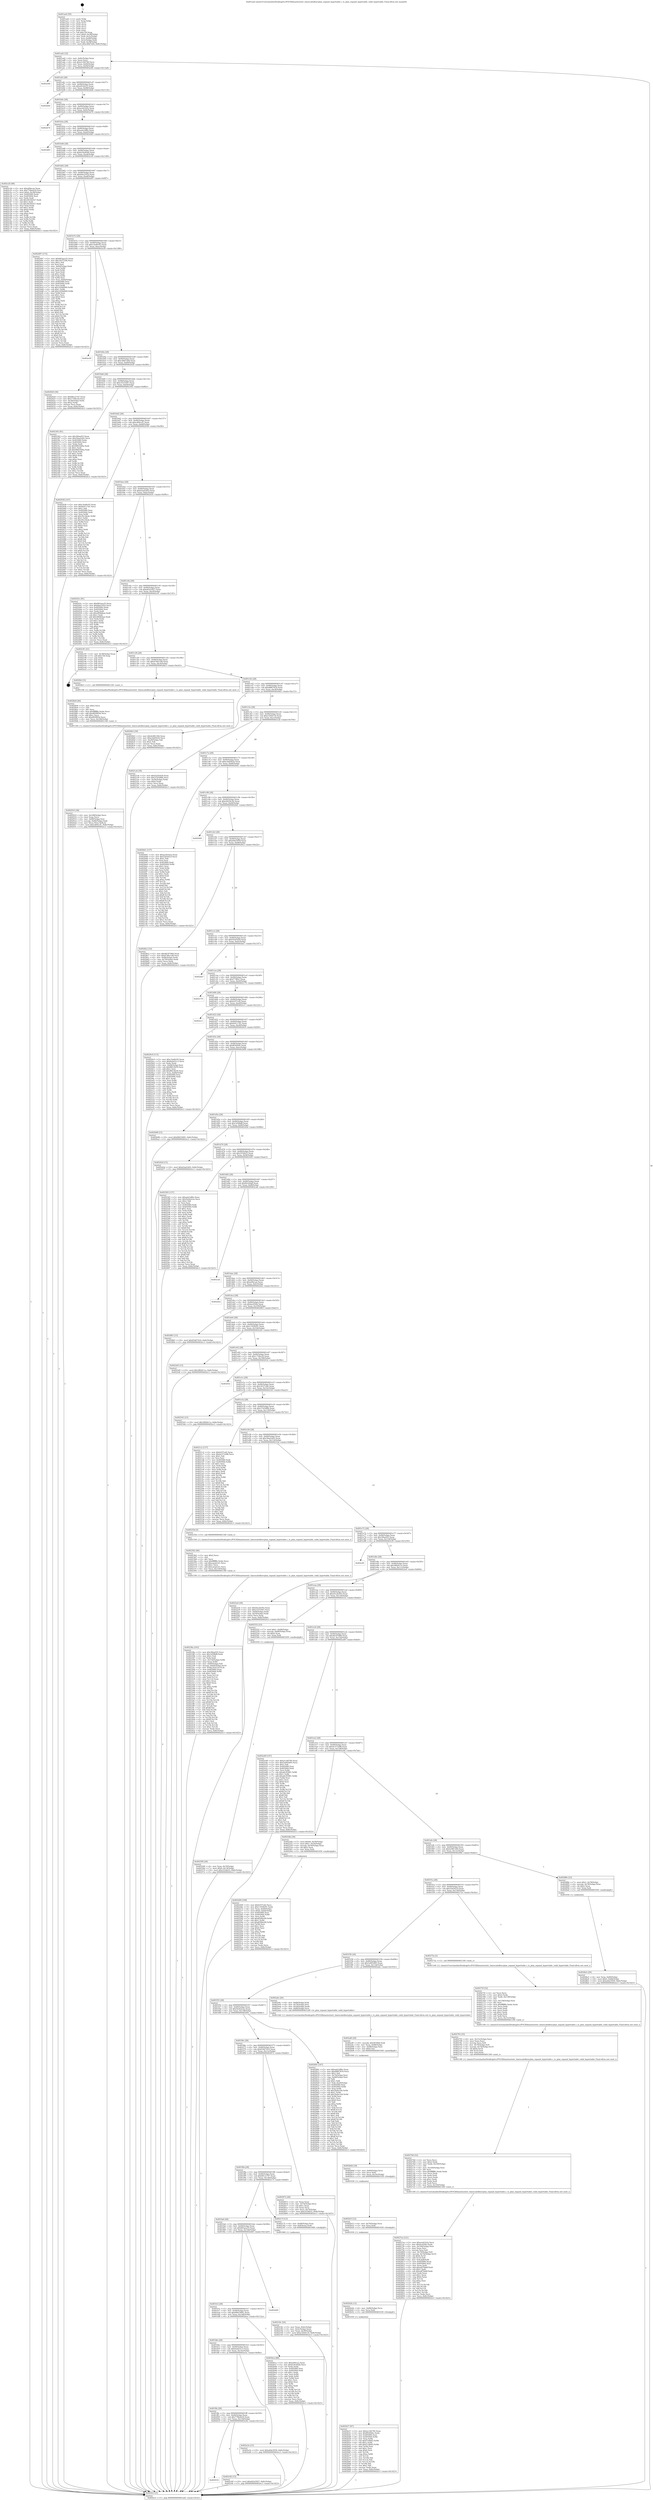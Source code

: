 digraph "0x401aa0" {
  label = "0x401aa0 (/mnt/c/Users/mathe/Desktop/tcc/POCII/binaries/extr_timescaledbsrcplan_expand_hypertable.c_ts_plan_expand_hypertable_valid_hypertable_Final-ollvm.out::main(0))"
  labelloc = "t"
  node[shape=record]

  Entry [label="",width=0.3,height=0.3,shape=circle,fillcolor=black,style=filled]
  "0x401ad2" [label="{
     0x401ad2 [32]\l
     | [instrs]\l
     &nbsp;&nbsp;0x401ad2 \<+6\>: mov -0x8c(%rbp),%eax\l
     &nbsp;&nbsp;0x401ad8 \<+2\>: mov %eax,%ecx\l
     &nbsp;&nbsp;0x401ada \<+6\>: sub $0xa1c9d790,%ecx\l
     &nbsp;&nbsp;0x401ae0 \<+6\>: mov %eax,-0x90(%rbp)\l
     &nbsp;&nbsp;0x401ae6 \<+6\>: mov %ecx,-0x94(%rbp)\l
     &nbsp;&nbsp;0x401aec \<+6\>: je 0000000000402e48 \<main+0x13a8\>\l
  }"]
  "0x402e48" [label="{
     0x402e48\l
  }", style=dashed]
  "0x401af2" [label="{
     0x401af2 [28]\l
     | [instrs]\l
     &nbsp;&nbsp;0x401af2 \<+5\>: jmp 0000000000401af7 \<main+0x57\>\l
     &nbsp;&nbsp;0x401af7 \<+6\>: mov -0x90(%rbp),%eax\l
     &nbsp;&nbsp;0x401afd \<+5\>: sub $0xa932d1f3,%eax\l
     &nbsp;&nbsp;0x401b02 \<+6\>: mov %eax,-0x98(%rbp)\l
     &nbsp;&nbsp;0x401b08 \<+6\>: je 0000000000402bb6 \<main+0x1116\>\l
  }"]
  Exit [label="",width=0.3,height=0.3,shape=circle,fillcolor=black,style=filled,peripheries=2]
  "0x402bb6" [label="{
     0x402bb6\l
  }", style=dashed]
  "0x401b0e" [label="{
     0x401b0e [28]\l
     | [instrs]\l
     &nbsp;&nbsp;0x401b0e \<+5\>: jmp 0000000000401b13 \<main+0x73\>\l
     &nbsp;&nbsp;0x401b13 \<+6\>: mov -0x90(%rbp),%eax\l
     &nbsp;&nbsp;0x401b19 \<+5\>: sub $0xace61b2a,%eax\l
     &nbsp;&nbsp;0x401b1e \<+6\>: mov %eax,-0x9c(%rbp)\l
     &nbsp;&nbsp;0x401b24 \<+6\>: je 0000000000402d74 \<main+0x12d4\>\l
  }"]
  "0x402016" [label="{
     0x402016\l
  }", style=dashed]
  "0x402d74" [label="{
     0x402d74\l
  }", style=dashed]
  "0x401b2a" [label="{
     0x401b2a [28]\l
     | [instrs]\l
     &nbsp;&nbsp;0x401b2a \<+5\>: jmp 0000000000401b2f \<main+0x8f\>\l
     &nbsp;&nbsp;0x401b2f \<+6\>: mov -0x90(%rbp),%eax\l
     &nbsp;&nbsp;0x401b35 \<+5\>: sub $0xaeb1df6e,%eax\l
     &nbsp;&nbsp;0x401b3a \<+6\>: mov %eax,-0xa0(%rbp)\l
     &nbsp;&nbsp;0x401b40 \<+6\>: je 0000000000402d65 \<main+0x12c5\>\l
  }"]
  "0x402c82" [label="{
     0x402c82 [15]\l
     | [instrs]\l
     &nbsp;&nbsp;0x402c82 \<+10\>: movl $0xd43e5927,-0x8c(%rbp)\l
     &nbsp;&nbsp;0x402c8c \<+5\>: jmp 0000000000402ec3 \<main+0x1423\>\l
  }"]
  "0x402d65" [label="{
     0x402d65\l
  }", style=dashed]
  "0x401b46" [label="{
     0x401b46 [28]\l
     | [instrs]\l
     &nbsp;&nbsp;0x401b46 \<+5\>: jmp 0000000000401b4b \<main+0xab\>\l
     &nbsp;&nbsp;0x401b4b \<+6\>: mov -0x90(%rbp),%eax\l
     &nbsp;&nbsp;0x401b51 \<+5\>: sub $0xb18e40a6,%eax\l
     &nbsp;&nbsp;0x401b56 \<+6\>: mov %eax,-0xa4(%rbp)\l
     &nbsp;&nbsp;0x401b5c \<+6\>: je 0000000000402c20 \<main+0x1180\>\l
  }"]
  "0x402b37" [label="{
     0x402b37 [97]\l
     | [instrs]\l
     &nbsp;&nbsp;0x402b37 \<+5\>: mov $0xa1c9d790,%eax\l
     &nbsp;&nbsp;0x402b3c \<+5\>: mov $0xff54944c,%edx\l
     &nbsp;&nbsp;0x402b41 \<+7\>: mov 0x405060,%esi\l
     &nbsp;&nbsp;0x402b48 \<+8\>: mov 0x405064,%r8d\l
     &nbsp;&nbsp;0x402b50 \<+3\>: mov %esi,%r9d\l
     &nbsp;&nbsp;0x402b53 \<+7\>: sub $0xf7c8f4f3,%r9d\l
     &nbsp;&nbsp;0x402b5a \<+4\>: sub $0x1,%r9d\l
     &nbsp;&nbsp;0x402b5e \<+7\>: add $0xf7c8f4f3,%r9d\l
     &nbsp;&nbsp;0x402b65 \<+4\>: imul %r9d,%esi\l
     &nbsp;&nbsp;0x402b69 \<+3\>: and $0x1,%esi\l
     &nbsp;&nbsp;0x402b6c \<+3\>: cmp $0x0,%esi\l
     &nbsp;&nbsp;0x402b6f \<+4\>: sete %r10b\l
     &nbsp;&nbsp;0x402b73 \<+4\>: cmp $0xa,%r8d\l
     &nbsp;&nbsp;0x402b77 \<+4\>: setl %r11b\l
     &nbsp;&nbsp;0x402b7b \<+3\>: mov %r10b,%bl\l
     &nbsp;&nbsp;0x402b7e \<+3\>: and %r11b,%bl\l
     &nbsp;&nbsp;0x402b81 \<+3\>: xor %r11b,%r10b\l
     &nbsp;&nbsp;0x402b84 \<+3\>: or %r10b,%bl\l
     &nbsp;&nbsp;0x402b87 \<+3\>: test $0x1,%bl\l
     &nbsp;&nbsp;0x402b8a \<+3\>: cmovne %edx,%eax\l
     &nbsp;&nbsp;0x402b8d \<+6\>: mov %eax,-0x8c(%rbp)\l
     &nbsp;&nbsp;0x402b93 \<+5\>: jmp 0000000000402ec3 \<main+0x1423\>\l
  }"]
  "0x402c20" [label="{
     0x402c20 [98]\l
     | [instrs]\l
     &nbsp;&nbsp;0x402c20 \<+5\>: mov $0xa09ecaa,%eax\l
     &nbsp;&nbsp;0x402c25 \<+5\>: mov $0x778beb18,%ecx\l
     &nbsp;&nbsp;0x402c2a \<+7\>: movl $0x0,-0x38(%rbp)\l
     &nbsp;&nbsp;0x402c31 \<+7\>: mov 0x405060,%edx\l
     &nbsp;&nbsp;0x402c38 \<+7\>: mov 0x405064,%esi\l
     &nbsp;&nbsp;0x402c3f \<+2\>: mov %edx,%edi\l
     &nbsp;&nbsp;0x402c41 \<+6\>: add $0x3618d327,%edi\l
     &nbsp;&nbsp;0x402c47 \<+3\>: sub $0x1,%edi\l
     &nbsp;&nbsp;0x402c4a \<+6\>: sub $0x3618d327,%edi\l
     &nbsp;&nbsp;0x402c50 \<+3\>: imul %edi,%edx\l
     &nbsp;&nbsp;0x402c53 \<+3\>: and $0x1,%edx\l
     &nbsp;&nbsp;0x402c56 \<+3\>: cmp $0x0,%edx\l
     &nbsp;&nbsp;0x402c59 \<+4\>: sete %r8b\l
     &nbsp;&nbsp;0x402c5d \<+3\>: cmp $0xa,%esi\l
     &nbsp;&nbsp;0x402c60 \<+4\>: setl %r9b\l
     &nbsp;&nbsp;0x402c64 \<+3\>: mov %r8b,%r10b\l
     &nbsp;&nbsp;0x402c67 \<+3\>: and %r9b,%r10b\l
     &nbsp;&nbsp;0x402c6a \<+3\>: xor %r9b,%r8b\l
     &nbsp;&nbsp;0x402c6d \<+3\>: or %r8b,%r10b\l
     &nbsp;&nbsp;0x402c70 \<+4\>: test $0x1,%r10b\l
     &nbsp;&nbsp;0x402c74 \<+3\>: cmovne %ecx,%eax\l
     &nbsp;&nbsp;0x402c77 \<+6\>: mov %eax,-0x8c(%rbp)\l
     &nbsp;&nbsp;0x402c7d \<+5\>: jmp 0000000000402ec3 \<main+0x1423\>\l
  }"]
  "0x401b62" [label="{
     0x401b62 [28]\l
     | [instrs]\l
     &nbsp;&nbsp;0x401b62 \<+5\>: jmp 0000000000401b67 \<main+0xc7\>\l
     &nbsp;&nbsp;0x401b67 \<+6\>: mov -0x90(%rbp),%eax\l
     &nbsp;&nbsp;0x401b6d \<+5\>: sub $0xbbe23f1b,%eax\l
     &nbsp;&nbsp;0x401b72 \<+6\>: mov %eax,-0xa8(%rbp)\l
     &nbsp;&nbsp;0x401b78 \<+6\>: je 0000000000402497 \<main+0x9f7\>\l
  }"]
  "0x402b2b" [label="{
     0x402b2b [12]\l
     | [instrs]\l
     &nbsp;&nbsp;0x402b2b \<+4\>: mov -0x80(%rbp),%rcx\l
     &nbsp;&nbsp;0x402b2f \<+3\>: mov %rcx,%rdi\l
     &nbsp;&nbsp;0x402b32 \<+5\>: call 0000000000401030 \<free@plt\>\l
     | [calls]\l
     &nbsp;&nbsp;0x401030 \{1\} (unknown)\l
  }"]
  "0x402497" [label="{
     0x402497 [172]\l
     | [instrs]\l
     &nbsp;&nbsp;0x402497 \<+5\>: mov $0x683aea35,%eax\l
     &nbsp;&nbsp;0x40249c \<+5\>: mov $0x181f7246,%ecx\l
     &nbsp;&nbsp;0x4024a1 \<+2\>: mov $0x1,%dl\l
     &nbsp;&nbsp;0x4024a3 \<+2\>: xor %esi,%esi\l
     &nbsp;&nbsp;0x4024a5 \<+3\>: mov -0x64(%rbp),%edi\l
     &nbsp;&nbsp;0x4024a8 \<+3\>: mov %esi,%r8d\l
     &nbsp;&nbsp;0x4024ab \<+3\>: sub %edi,%r8d\l
     &nbsp;&nbsp;0x4024ae \<+2\>: mov %esi,%edi\l
     &nbsp;&nbsp;0x4024b0 \<+3\>: sub $0x1,%edi\l
     &nbsp;&nbsp;0x4024b3 \<+3\>: add %edi,%r8d\l
     &nbsp;&nbsp;0x4024b6 \<+3\>: sub %r8d,%esi\l
     &nbsp;&nbsp;0x4024b9 \<+3\>: mov %esi,-0x64(%rbp)\l
     &nbsp;&nbsp;0x4024bc \<+7\>: mov 0x405060,%esi\l
     &nbsp;&nbsp;0x4024c3 \<+7\>: mov 0x405064,%edi\l
     &nbsp;&nbsp;0x4024ca \<+3\>: mov %esi,%r8d\l
     &nbsp;&nbsp;0x4024cd \<+7\>: sub $0x1d58d949,%r8d\l
     &nbsp;&nbsp;0x4024d4 \<+4\>: sub $0x1,%r8d\l
     &nbsp;&nbsp;0x4024d8 \<+7\>: add $0x1d58d949,%r8d\l
     &nbsp;&nbsp;0x4024df \<+4\>: imul %r8d,%esi\l
     &nbsp;&nbsp;0x4024e3 \<+3\>: and $0x1,%esi\l
     &nbsp;&nbsp;0x4024e6 \<+3\>: cmp $0x0,%esi\l
     &nbsp;&nbsp;0x4024e9 \<+4\>: sete %r9b\l
     &nbsp;&nbsp;0x4024ed \<+3\>: cmp $0xa,%edi\l
     &nbsp;&nbsp;0x4024f0 \<+4\>: setl %r10b\l
     &nbsp;&nbsp;0x4024f4 \<+3\>: mov %r9b,%r11b\l
     &nbsp;&nbsp;0x4024f7 \<+4\>: xor $0xff,%r11b\l
     &nbsp;&nbsp;0x4024fb \<+3\>: mov %r10b,%bl\l
     &nbsp;&nbsp;0x4024fe \<+3\>: xor $0xff,%bl\l
     &nbsp;&nbsp;0x402501 \<+3\>: xor $0x0,%dl\l
     &nbsp;&nbsp;0x402504 \<+3\>: mov %r11b,%r14b\l
     &nbsp;&nbsp;0x402507 \<+4\>: and $0x0,%r14b\l
     &nbsp;&nbsp;0x40250b \<+3\>: and %dl,%r9b\l
     &nbsp;&nbsp;0x40250e \<+3\>: mov %bl,%r15b\l
     &nbsp;&nbsp;0x402511 \<+4\>: and $0x0,%r15b\l
     &nbsp;&nbsp;0x402515 \<+3\>: and %dl,%r10b\l
     &nbsp;&nbsp;0x402518 \<+3\>: or %r9b,%r14b\l
     &nbsp;&nbsp;0x40251b \<+3\>: or %r10b,%r15b\l
     &nbsp;&nbsp;0x40251e \<+3\>: xor %r15b,%r14b\l
     &nbsp;&nbsp;0x402521 \<+3\>: or %bl,%r11b\l
     &nbsp;&nbsp;0x402524 \<+4\>: xor $0xff,%r11b\l
     &nbsp;&nbsp;0x402528 \<+3\>: or $0x0,%dl\l
     &nbsp;&nbsp;0x40252b \<+3\>: and %dl,%r11b\l
     &nbsp;&nbsp;0x40252e \<+3\>: or %r11b,%r14b\l
     &nbsp;&nbsp;0x402531 \<+4\>: test $0x1,%r14b\l
     &nbsp;&nbsp;0x402535 \<+3\>: cmovne %ecx,%eax\l
     &nbsp;&nbsp;0x402538 \<+6\>: mov %eax,-0x8c(%rbp)\l
     &nbsp;&nbsp;0x40253e \<+5\>: jmp 0000000000402ec3 \<main+0x1423\>\l
  }"]
  "0x401b7e" [label="{
     0x401b7e [28]\l
     | [instrs]\l
     &nbsp;&nbsp;0x401b7e \<+5\>: jmp 0000000000401b83 \<main+0xe3\>\l
     &nbsp;&nbsp;0x401b83 \<+6\>: mov -0x90(%rbp),%eax\l
     &nbsp;&nbsp;0x401b89 \<+5\>: sub $0xc3ed0c05,%eax\l
     &nbsp;&nbsp;0x401b8e \<+6\>: mov %eax,-0xac(%rbp)\l
     &nbsp;&nbsp;0x401b94 \<+6\>: je 0000000000402e20 \<main+0x1380\>\l
  }"]
  "0x402b1f" [label="{
     0x402b1f [12]\l
     | [instrs]\l
     &nbsp;&nbsp;0x402b1f \<+4\>: mov -0x70(%rbp),%rcx\l
     &nbsp;&nbsp;0x402b23 \<+3\>: mov %rcx,%rdi\l
     &nbsp;&nbsp;0x402b26 \<+5\>: call 0000000000401030 \<free@plt\>\l
     | [calls]\l
     &nbsp;&nbsp;0x401030 \{1\} (unknown)\l
  }"]
  "0x402e20" [label="{
     0x402e20\l
  }", style=dashed]
  "0x401b9a" [label="{
     0x401b9a [28]\l
     | [instrs]\l
     &nbsp;&nbsp;0x401b9a \<+5\>: jmp 0000000000401b9f \<main+0xff\>\l
     &nbsp;&nbsp;0x401b9f \<+6\>: mov -0x90(%rbp),%eax\l
     &nbsp;&nbsp;0x401ba5 \<+5\>: sub $0xc48d7a04,%eax\l
     &nbsp;&nbsp;0x401baa \<+6\>: mov %eax,-0xb0(%rbp)\l
     &nbsp;&nbsp;0x401bb0 \<+6\>: je 0000000000402020 \<main+0x580\>\l
  }"]
  "0x402b0d" [label="{
     0x402b0d [18]\l
     | [instrs]\l
     &nbsp;&nbsp;0x402b0d \<+4\>: mov -0x60(%rbp),%rcx\l
     &nbsp;&nbsp;0x402b11 \<+3\>: mov %rcx,%rdi\l
     &nbsp;&nbsp;0x402b14 \<+6\>: mov %eax,-0x16c(%rbp)\l
     &nbsp;&nbsp;0x402b1a \<+5\>: call 0000000000401030 \<free@plt\>\l
     | [calls]\l
     &nbsp;&nbsp;0x401030 \{1\} (unknown)\l
  }"]
  "0x402020" [label="{
     0x402020 [30]\l
     | [instrs]\l
     &nbsp;&nbsp;0x402020 \<+5\>: mov $0x681ce747,%eax\l
     &nbsp;&nbsp;0x402025 \<+5\>: mov $0x175fbc20,%ecx\l
     &nbsp;&nbsp;0x40202a \<+3\>: mov -0x34(%rbp),%edx\l
     &nbsp;&nbsp;0x40202d \<+3\>: cmp $0x2,%edx\l
     &nbsp;&nbsp;0x402030 \<+3\>: cmovne %ecx,%eax\l
     &nbsp;&nbsp;0x402033 \<+6\>: mov %eax,-0x8c(%rbp)\l
     &nbsp;&nbsp;0x402039 \<+5\>: jmp 0000000000402ec3 \<main+0x1423\>\l
  }"]
  "0x401bb6" [label="{
     0x401bb6 [28]\l
     | [instrs]\l
     &nbsp;&nbsp;0x401bb6 \<+5\>: jmp 0000000000401bbb \<main+0x11b\>\l
     &nbsp;&nbsp;0x401bbb \<+6\>: mov -0x90(%rbp),%eax\l
     &nbsp;&nbsp;0x401bc1 \<+5\>: sub $0xc5531647,%eax\l
     &nbsp;&nbsp;0x401bc6 \<+6\>: mov %eax,-0xb4(%rbp)\l
     &nbsp;&nbsp;0x401bcc \<+6\>: je 0000000000402302 \<main+0x862\>\l
  }"]
  "0x402ec3" [label="{
     0x402ec3 [5]\l
     | [instrs]\l
     &nbsp;&nbsp;0x402ec3 \<+5\>: jmp 0000000000401ad2 \<main+0x32\>\l
  }"]
  "0x401aa0" [label="{
     0x401aa0 [50]\l
     | [instrs]\l
     &nbsp;&nbsp;0x401aa0 \<+1\>: push %rbp\l
     &nbsp;&nbsp;0x401aa1 \<+3\>: mov %rsp,%rbp\l
     &nbsp;&nbsp;0x401aa4 \<+2\>: push %r15\l
     &nbsp;&nbsp;0x401aa6 \<+2\>: push %r14\l
     &nbsp;&nbsp;0x401aa8 \<+2\>: push %r13\l
     &nbsp;&nbsp;0x401aaa \<+2\>: push %r12\l
     &nbsp;&nbsp;0x401aac \<+1\>: push %rbx\l
     &nbsp;&nbsp;0x401aad \<+7\>: sub $0x158,%rsp\l
     &nbsp;&nbsp;0x401ab4 \<+7\>: movl $0x0,-0x38(%rbp)\l
     &nbsp;&nbsp;0x401abb \<+3\>: mov %edi,-0x3c(%rbp)\l
     &nbsp;&nbsp;0x401abe \<+4\>: mov %rsi,-0x48(%rbp)\l
     &nbsp;&nbsp;0x401ac2 \<+3\>: mov -0x3c(%rbp),%edi\l
     &nbsp;&nbsp;0x401ac5 \<+3\>: mov %edi,-0x34(%rbp)\l
     &nbsp;&nbsp;0x401ac8 \<+10\>: movl $0xc48d7a04,-0x8c(%rbp)\l
  }"]
  "0x402af0" [label="{
     0x402af0 [29]\l
     | [instrs]\l
     &nbsp;&nbsp;0x402af0 \<+10\>: movabs $0x4030b6,%rdi\l
     &nbsp;&nbsp;0x402afa \<+6\>: mov %eax,-0x88(%rbp)\l
     &nbsp;&nbsp;0x402b00 \<+6\>: mov -0x88(%rbp),%esi\l
     &nbsp;&nbsp;0x402b06 \<+2\>: mov $0x0,%al\l
     &nbsp;&nbsp;0x402b08 \<+5\>: call 0000000000401040 \<printf@plt\>\l
     | [calls]\l
     &nbsp;&nbsp;0x401040 \{1\} (unknown)\l
  }"]
  "0x402302" [label="{
     0x402302 [91]\l
     | [instrs]\l
     &nbsp;&nbsp;0x402302 \<+5\>: mov $0x3f4aef25,%eax\l
     &nbsp;&nbsp;0x402307 \<+5\>: mov $0x39aa5a02,%ecx\l
     &nbsp;&nbsp;0x40230c \<+7\>: mov 0x405060,%edx\l
     &nbsp;&nbsp;0x402313 \<+7\>: mov 0x405064,%esi\l
     &nbsp;&nbsp;0x40231a \<+2\>: mov %edx,%edi\l
     &nbsp;&nbsp;0x40231c \<+6\>: sub $0x9062446a,%edi\l
     &nbsp;&nbsp;0x402322 \<+3\>: sub $0x1,%edi\l
     &nbsp;&nbsp;0x402325 \<+6\>: add $0x9062446a,%edi\l
     &nbsp;&nbsp;0x40232b \<+3\>: imul %edi,%edx\l
     &nbsp;&nbsp;0x40232e \<+3\>: and $0x1,%edx\l
     &nbsp;&nbsp;0x402331 \<+3\>: cmp $0x0,%edx\l
     &nbsp;&nbsp;0x402334 \<+4\>: sete %r8b\l
     &nbsp;&nbsp;0x402338 \<+3\>: cmp $0xa,%esi\l
     &nbsp;&nbsp;0x40233b \<+4\>: setl %r9b\l
     &nbsp;&nbsp;0x40233f \<+3\>: mov %r8b,%r10b\l
     &nbsp;&nbsp;0x402342 \<+3\>: and %r9b,%r10b\l
     &nbsp;&nbsp;0x402345 \<+3\>: xor %r9b,%r8b\l
     &nbsp;&nbsp;0x402348 \<+3\>: or %r8b,%r10b\l
     &nbsp;&nbsp;0x40234b \<+4\>: test $0x1,%r10b\l
     &nbsp;&nbsp;0x40234f \<+3\>: cmovne %ecx,%eax\l
     &nbsp;&nbsp;0x402352 \<+6\>: mov %eax,-0x8c(%rbp)\l
     &nbsp;&nbsp;0x402358 \<+5\>: jmp 0000000000402ec3 \<main+0x1423\>\l
  }"]
  "0x401bd2" [label="{
     0x401bd2 [28]\l
     | [instrs]\l
     &nbsp;&nbsp;0x401bd2 \<+5\>: jmp 0000000000401bd7 \<main+0x137\>\l
     &nbsp;&nbsp;0x401bd7 \<+6\>: mov -0x90(%rbp),%eax\l
     &nbsp;&nbsp;0x401bdd \<+5\>: sub $0xcd00ccf1,%eax\l
     &nbsp;&nbsp;0x401be2 \<+6\>: mov %eax,-0xb8(%rbp)\l
     &nbsp;&nbsp;0x401be8 \<+6\>: je 0000000000402936 \<main+0xe96\>\l
  }"]
  "0x401ffa" [label="{
     0x401ffa [28]\l
     | [instrs]\l
     &nbsp;&nbsp;0x401ffa \<+5\>: jmp 0000000000401fff \<main+0x55f\>\l
     &nbsp;&nbsp;0x401fff \<+6\>: mov -0x90(%rbp),%eax\l
     &nbsp;&nbsp;0x402005 \<+5\>: sub $0x778beb18,%eax\l
     &nbsp;&nbsp;0x40200a \<+6\>: mov %eax,-0x150(%rbp)\l
     &nbsp;&nbsp;0x402010 \<+6\>: je 0000000000402c82 \<main+0x11e2\>\l
  }"]
  "0x402936" [label="{
     0x402936 [147]\l
     | [instrs]\l
     &nbsp;&nbsp;0x402936 \<+5\>: mov $0xc3ed0c05,%eax\l
     &nbsp;&nbsp;0x40293b \<+5\>: mov $0xfe9117d1,%ecx\l
     &nbsp;&nbsp;0x402940 \<+2\>: mov $0x1,%dl\l
     &nbsp;&nbsp;0x402942 \<+7\>: mov 0x405060,%esi\l
     &nbsp;&nbsp;0x402949 \<+7\>: mov 0x405064,%edi\l
     &nbsp;&nbsp;0x402950 \<+3\>: mov %esi,%r8d\l
     &nbsp;&nbsp;0x402953 \<+7\>: add $0x30c34edc,%r8d\l
     &nbsp;&nbsp;0x40295a \<+4\>: sub $0x1,%r8d\l
     &nbsp;&nbsp;0x40295e \<+7\>: sub $0x30c34edc,%r8d\l
     &nbsp;&nbsp;0x402965 \<+4\>: imul %r8d,%esi\l
     &nbsp;&nbsp;0x402969 \<+3\>: and $0x1,%esi\l
     &nbsp;&nbsp;0x40296c \<+3\>: cmp $0x0,%esi\l
     &nbsp;&nbsp;0x40296f \<+4\>: sete %r9b\l
     &nbsp;&nbsp;0x402973 \<+3\>: cmp $0xa,%edi\l
     &nbsp;&nbsp;0x402976 \<+4\>: setl %r10b\l
     &nbsp;&nbsp;0x40297a \<+3\>: mov %r9b,%r11b\l
     &nbsp;&nbsp;0x40297d \<+4\>: xor $0xff,%r11b\l
     &nbsp;&nbsp;0x402981 \<+3\>: mov %r10b,%bl\l
     &nbsp;&nbsp;0x402984 \<+3\>: xor $0xff,%bl\l
     &nbsp;&nbsp;0x402987 \<+3\>: xor $0x0,%dl\l
     &nbsp;&nbsp;0x40298a \<+3\>: mov %r11b,%r14b\l
     &nbsp;&nbsp;0x40298d \<+4\>: and $0x0,%r14b\l
     &nbsp;&nbsp;0x402991 \<+3\>: and %dl,%r9b\l
     &nbsp;&nbsp;0x402994 \<+3\>: mov %bl,%r15b\l
     &nbsp;&nbsp;0x402997 \<+4\>: and $0x0,%r15b\l
     &nbsp;&nbsp;0x40299b \<+3\>: and %dl,%r10b\l
     &nbsp;&nbsp;0x40299e \<+3\>: or %r9b,%r14b\l
     &nbsp;&nbsp;0x4029a1 \<+3\>: or %r10b,%r15b\l
     &nbsp;&nbsp;0x4029a4 \<+3\>: xor %r15b,%r14b\l
     &nbsp;&nbsp;0x4029a7 \<+3\>: or %bl,%r11b\l
     &nbsp;&nbsp;0x4029aa \<+4\>: xor $0xff,%r11b\l
     &nbsp;&nbsp;0x4029ae \<+3\>: or $0x0,%dl\l
     &nbsp;&nbsp;0x4029b1 \<+3\>: and %dl,%r11b\l
     &nbsp;&nbsp;0x4029b4 \<+3\>: or %r11b,%r14b\l
     &nbsp;&nbsp;0x4029b7 \<+4\>: test $0x1,%r14b\l
     &nbsp;&nbsp;0x4029bb \<+3\>: cmovne %ecx,%eax\l
     &nbsp;&nbsp;0x4029be \<+6\>: mov %eax,-0x8c(%rbp)\l
     &nbsp;&nbsp;0x4029c4 \<+5\>: jmp 0000000000402ec3 \<main+0x1423\>\l
  }"]
  "0x401bee" [label="{
     0x401bee [28]\l
     | [instrs]\l
     &nbsp;&nbsp;0x401bee \<+5\>: jmp 0000000000401bf3 \<main+0x153\>\l
     &nbsp;&nbsp;0x401bf3 \<+6\>: mov -0x90(%rbp),%eax\l
     &nbsp;&nbsp;0x401bf9 \<+5\>: sub $0xd3ad1b03,%eax\l
     &nbsp;&nbsp;0x401bfe \<+6\>: mov %eax,-0xbc(%rbp)\l
     &nbsp;&nbsp;0x401c04 \<+6\>: je 000000000040243c \<main+0x99c\>\l
  }"]
  "0x402a3a" [label="{
     0x402a3a [15]\l
     | [instrs]\l
     &nbsp;&nbsp;0x402a3a \<+10\>: movl $0xe64e5059,-0x8c(%rbp)\l
     &nbsp;&nbsp;0x402a44 \<+5\>: jmp 0000000000402ec3 \<main+0x1423\>\l
  }"]
  "0x40243c" [label="{
     0x40243c [91]\l
     | [instrs]\l
     &nbsp;&nbsp;0x40243c \<+5\>: mov $0x683aea35,%eax\l
     &nbsp;&nbsp;0x402441 \<+5\>: mov $0xbbe23f1b,%ecx\l
     &nbsp;&nbsp;0x402446 \<+7\>: mov 0x405060,%edx\l
     &nbsp;&nbsp;0x40244d \<+7\>: mov 0x405064,%esi\l
     &nbsp;&nbsp;0x402454 \<+2\>: mov %edx,%edi\l
     &nbsp;&nbsp;0x402456 \<+6\>: sub $0xe894bbae,%edi\l
     &nbsp;&nbsp;0x40245c \<+3\>: sub $0x1,%edi\l
     &nbsp;&nbsp;0x40245f \<+6\>: add $0xe894bbae,%edi\l
     &nbsp;&nbsp;0x402465 \<+3\>: imul %edi,%edx\l
     &nbsp;&nbsp;0x402468 \<+3\>: and $0x1,%edx\l
     &nbsp;&nbsp;0x40246b \<+3\>: cmp $0x0,%edx\l
     &nbsp;&nbsp;0x40246e \<+4\>: sete %r8b\l
     &nbsp;&nbsp;0x402472 \<+3\>: cmp $0xa,%esi\l
     &nbsp;&nbsp;0x402475 \<+4\>: setl %r9b\l
     &nbsp;&nbsp;0x402479 \<+3\>: mov %r8b,%r10b\l
     &nbsp;&nbsp;0x40247c \<+3\>: and %r9b,%r10b\l
     &nbsp;&nbsp;0x40247f \<+3\>: xor %r9b,%r8b\l
     &nbsp;&nbsp;0x402482 \<+3\>: or %r8b,%r10b\l
     &nbsp;&nbsp;0x402485 \<+4\>: test $0x1,%r10b\l
     &nbsp;&nbsp;0x402489 \<+3\>: cmovne %ecx,%eax\l
     &nbsp;&nbsp;0x40248c \<+6\>: mov %eax,-0x8c(%rbp)\l
     &nbsp;&nbsp;0x402492 \<+5\>: jmp 0000000000402ec3 \<main+0x1423\>\l
  }"]
  "0x401c0a" [label="{
     0x401c0a [28]\l
     | [instrs]\l
     &nbsp;&nbsp;0x401c0a \<+5\>: jmp 0000000000401c0f \<main+0x16f\>\l
     &nbsp;&nbsp;0x401c0f \<+6\>: mov -0x90(%rbp),%eax\l
     &nbsp;&nbsp;0x401c15 \<+5\>: sub $0xd43e5927,%eax\l
     &nbsp;&nbsp;0x401c1a \<+6\>: mov %eax,-0xc0(%rbp)\l
     &nbsp;&nbsp;0x401c20 \<+6\>: je 0000000000402c91 \<main+0x11f1\>\l
  }"]
  "0x401fde" [label="{
     0x401fde [28]\l
     | [instrs]\l
     &nbsp;&nbsp;0x401fde \<+5\>: jmp 0000000000401fe3 \<main+0x543\>\l
     &nbsp;&nbsp;0x401fe3 \<+6\>: mov -0x90(%rbp),%eax\l
     &nbsp;&nbsp;0x401fe9 \<+5\>: sub $0x6ebd31c3,%eax\l
     &nbsp;&nbsp;0x401fee \<+6\>: mov %eax,-0x14c(%rbp)\l
     &nbsp;&nbsp;0x401ff4 \<+6\>: je 0000000000402a3a \<main+0xf9a\>\l
  }"]
  "0x402c91" [label="{
     0x402c91 [21]\l
     | [instrs]\l
     &nbsp;&nbsp;0x402c91 \<+3\>: mov -0x38(%rbp),%eax\l
     &nbsp;&nbsp;0x402c94 \<+7\>: add $0x158,%rsp\l
     &nbsp;&nbsp;0x402c9b \<+1\>: pop %rbx\l
     &nbsp;&nbsp;0x402c9c \<+2\>: pop %r12\l
     &nbsp;&nbsp;0x402c9e \<+2\>: pop %r13\l
     &nbsp;&nbsp;0x402ca0 \<+2\>: pop %r14\l
     &nbsp;&nbsp;0x402ca2 \<+2\>: pop %r15\l
     &nbsp;&nbsp;0x402ca4 \<+1\>: pop %rbp\l
     &nbsp;&nbsp;0x402ca5 \<+1\>: ret\l
  }"]
  "0x401c26" [label="{
     0x401c26 [28]\l
     | [instrs]\l
     &nbsp;&nbsp;0x401c26 \<+5\>: jmp 0000000000401c2b \<main+0x18b\>\l
     &nbsp;&nbsp;0x401c2b \<+6\>: mov -0x90(%rbp),%eax\l
     &nbsp;&nbsp;0x401c31 \<+5\>: sub $0xd746c1d9,%eax\l
     &nbsp;&nbsp;0x401c36 \<+6\>: mov %eax,-0xc4(%rbp)\l
     &nbsp;&nbsp;0x401c3c \<+6\>: je 00000000004028e3 \<main+0xe43\>\l
  }"]
  "0x402bca" [label="{
     0x402bca [86]\l
     | [instrs]\l
     &nbsp;&nbsp;0x402bca \<+5\>: mov $0xa09ecaa,%eax\l
     &nbsp;&nbsp;0x402bcf \<+5\>: mov $0xb18e40a6,%ecx\l
     &nbsp;&nbsp;0x402bd4 \<+2\>: xor %edx,%edx\l
     &nbsp;&nbsp;0x402bd6 \<+7\>: mov 0x405060,%esi\l
     &nbsp;&nbsp;0x402bdd \<+7\>: mov 0x405064,%edi\l
     &nbsp;&nbsp;0x402be4 \<+3\>: sub $0x1,%edx\l
     &nbsp;&nbsp;0x402be7 \<+3\>: mov %esi,%r8d\l
     &nbsp;&nbsp;0x402bea \<+3\>: add %edx,%r8d\l
     &nbsp;&nbsp;0x402bed \<+4\>: imul %r8d,%esi\l
     &nbsp;&nbsp;0x402bf1 \<+3\>: and $0x1,%esi\l
     &nbsp;&nbsp;0x402bf4 \<+3\>: cmp $0x0,%esi\l
     &nbsp;&nbsp;0x402bf7 \<+4\>: sete %r9b\l
     &nbsp;&nbsp;0x402bfb \<+3\>: cmp $0xa,%edi\l
     &nbsp;&nbsp;0x402bfe \<+4\>: setl %r10b\l
     &nbsp;&nbsp;0x402c02 \<+3\>: mov %r9b,%r11b\l
     &nbsp;&nbsp;0x402c05 \<+3\>: and %r10b,%r11b\l
     &nbsp;&nbsp;0x402c08 \<+3\>: xor %r10b,%r9b\l
     &nbsp;&nbsp;0x402c0b \<+3\>: or %r9b,%r11b\l
     &nbsp;&nbsp;0x402c0e \<+4\>: test $0x1,%r11b\l
     &nbsp;&nbsp;0x402c12 \<+3\>: cmovne %ecx,%eax\l
     &nbsp;&nbsp;0x402c15 \<+6\>: mov %eax,-0x8c(%rbp)\l
     &nbsp;&nbsp;0x402c1b \<+5\>: jmp 0000000000402ec3 \<main+0x1423\>\l
  }"]
  "0x4028e3" [label="{
     0x4028e3 [5]\l
     | [instrs]\l
     &nbsp;&nbsp;0x4028e3 \<+5\>: call 0000000000401160 \<next_i\>\l
     | [calls]\l
     &nbsp;&nbsp;0x401160 \{1\} (/mnt/c/Users/mathe/Desktop/tcc/POCII/binaries/extr_timescaledbsrcplan_expand_hypertable.c_ts_plan_expand_hypertable_valid_hypertable_Final-ollvm.out::next_i)\l
  }"]
  "0x401c42" [label="{
     0x401c42 [28]\l
     | [instrs]\l
     &nbsp;&nbsp;0x401c42 \<+5\>: jmp 0000000000401c47 \<main+0x1a7\>\l
     &nbsp;&nbsp;0x401c47 \<+6\>: mov -0x90(%rbp),%eax\l
     &nbsp;&nbsp;0x401c4d \<+5\>: sub $0xd8f67818,%eax\l
     &nbsp;&nbsp;0x401c52 \<+6\>: mov %eax,-0xc8(%rbp)\l
     &nbsp;&nbsp;0x401c58 \<+6\>: je 00000000004026b3 \<main+0xc13\>\l
  }"]
  "0x401fc2" [label="{
     0x401fc2 [28]\l
     | [instrs]\l
     &nbsp;&nbsp;0x401fc2 \<+5\>: jmp 0000000000401fc7 \<main+0x527\>\l
     &nbsp;&nbsp;0x401fc7 \<+6\>: mov -0x90(%rbp),%eax\l
     &nbsp;&nbsp;0x401fcd \<+5\>: sub $0x69b53691,%eax\l
     &nbsp;&nbsp;0x401fd2 \<+6\>: mov %eax,-0x148(%rbp)\l
     &nbsp;&nbsp;0x401fd8 \<+6\>: je 0000000000402bca \<main+0x112a\>\l
  }"]
  "0x4026b3" [label="{
     0x4026b3 [30]\l
     | [instrs]\l
     &nbsp;&nbsp;0x4026b3 \<+5\>: mov $0x4c881304,%eax\l
     &nbsp;&nbsp;0x4026b8 \<+5\>: mov $0xe3dd5b54,%ecx\l
     &nbsp;&nbsp;0x4026bd \<+3\>: mov -0x29(%rbp),%dl\l
     &nbsp;&nbsp;0x4026c0 \<+3\>: test $0x1,%dl\l
     &nbsp;&nbsp;0x4026c3 \<+3\>: cmovne %ecx,%eax\l
     &nbsp;&nbsp;0x4026c6 \<+6\>: mov %eax,-0x8c(%rbp)\l
     &nbsp;&nbsp;0x4026cc \<+5\>: jmp 0000000000402ec3 \<main+0x1423\>\l
  }"]
  "0x401c5e" [label="{
     0x401c5e [28]\l
     | [instrs]\l
     &nbsp;&nbsp;0x401c5e \<+5\>: jmp 0000000000401c63 \<main+0x1c3\>\l
     &nbsp;&nbsp;0x401c63 \<+6\>: mov -0x90(%rbp),%eax\l
     &nbsp;&nbsp;0x401c69 \<+5\>: sub $0xe320d116,%eax\l
     &nbsp;&nbsp;0x401c6e \<+6\>: mov %eax,-0xcc(%rbp)\l
     &nbsp;&nbsp;0x401c74 \<+6\>: je 00000000004021a4 \<main+0x704\>\l
  }"]
  "0x402d49" [label="{
     0x402d49\l
  }", style=dashed]
  "0x4021a4" [label="{
     0x4021a4 [30]\l
     | [instrs]\l
     &nbsp;&nbsp;0x4021a4 \<+5\>: mov $0xf3245d29,%eax\l
     &nbsp;&nbsp;0x4021a9 \<+5\>: mov $0x37d166fb,%ecx\l
     &nbsp;&nbsp;0x4021ae \<+3\>: mov -0x30(%rbp),%edx\l
     &nbsp;&nbsp;0x4021b1 \<+3\>: cmp $0x0,%edx\l
     &nbsp;&nbsp;0x4021b4 \<+3\>: cmove %ecx,%eax\l
     &nbsp;&nbsp;0x4021b7 \<+6\>: mov %eax,-0x8c(%rbp)\l
     &nbsp;&nbsp;0x4021bd \<+5\>: jmp 0000000000402ec3 \<main+0x1423\>\l
  }"]
  "0x401c7a" [label="{
     0x401c7a [28]\l
     | [instrs]\l
     &nbsp;&nbsp;0x401c7a \<+5\>: jmp 0000000000401c7f \<main+0x1df\>\l
     &nbsp;&nbsp;0x401c7f \<+6\>: mov -0x90(%rbp),%eax\l
     &nbsp;&nbsp;0x401c85 \<+5\>: sub $0xe3dd5b54,%eax\l
     &nbsp;&nbsp;0x401c8a \<+6\>: mov %eax,-0xd0(%rbp)\l
     &nbsp;&nbsp;0x401c90 \<+6\>: je 00000000004026d1 \<main+0xc31\>\l
  }"]
  "0x402910" [label="{
     0x402910 [38]\l
     | [instrs]\l
     &nbsp;&nbsp;0x402910 \<+6\>: mov -0x168(%rbp),%ecx\l
     &nbsp;&nbsp;0x402916 \<+3\>: imul %eax,%ecx\l
     &nbsp;&nbsp;0x402919 \<+4\>: mov -0x80(%rbp),%rsi\l
     &nbsp;&nbsp;0x40291d \<+7\>: movslq -0x84(%rbp),%rdi\l
     &nbsp;&nbsp;0x402924 \<+3\>: mov %ecx,(%rsi,%rdi,4)\l
     &nbsp;&nbsp;0x402927 \<+10\>: movl $0xcd00ccf1,-0x8c(%rbp)\l
     &nbsp;&nbsp;0x402931 \<+5\>: jmp 0000000000402ec3 \<main+0x1423\>\l
  }"]
  "0x4026d1" [label="{
     0x4026d1 [137]\l
     | [instrs]\l
     &nbsp;&nbsp;0x4026d1 \<+5\>: mov $0xace61b2a,%eax\l
     &nbsp;&nbsp;0x4026d6 \<+5\>: mov $0x52b5021f,%ecx\l
     &nbsp;&nbsp;0x4026db \<+2\>: mov $0x1,%dl\l
     &nbsp;&nbsp;0x4026dd \<+2\>: xor %esi,%esi\l
     &nbsp;&nbsp;0x4026df \<+7\>: mov 0x405060,%edi\l
     &nbsp;&nbsp;0x4026e6 \<+8\>: mov 0x405064,%r8d\l
     &nbsp;&nbsp;0x4026ee \<+3\>: sub $0x1,%esi\l
     &nbsp;&nbsp;0x4026f1 \<+3\>: mov %edi,%r9d\l
     &nbsp;&nbsp;0x4026f4 \<+3\>: add %esi,%r9d\l
     &nbsp;&nbsp;0x4026f7 \<+4\>: imul %r9d,%edi\l
     &nbsp;&nbsp;0x4026fb \<+3\>: and $0x1,%edi\l
     &nbsp;&nbsp;0x4026fe \<+3\>: cmp $0x0,%edi\l
     &nbsp;&nbsp;0x402701 \<+4\>: sete %r10b\l
     &nbsp;&nbsp;0x402705 \<+4\>: cmp $0xa,%r8d\l
     &nbsp;&nbsp;0x402709 \<+4\>: setl %r11b\l
     &nbsp;&nbsp;0x40270d \<+3\>: mov %r10b,%bl\l
     &nbsp;&nbsp;0x402710 \<+3\>: xor $0xff,%bl\l
     &nbsp;&nbsp;0x402713 \<+3\>: mov %r11b,%r14b\l
     &nbsp;&nbsp;0x402716 \<+4\>: xor $0xff,%r14b\l
     &nbsp;&nbsp;0x40271a \<+3\>: xor $0x1,%dl\l
     &nbsp;&nbsp;0x40271d \<+3\>: mov %bl,%r15b\l
     &nbsp;&nbsp;0x402720 \<+4\>: and $0xff,%r15b\l
     &nbsp;&nbsp;0x402724 \<+3\>: and %dl,%r10b\l
     &nbsp;&nbsp;0x402727 \<+3\>: mov %r14b,%r12b\l
     &nbsp;&nbsp;0x40272a \<+4\>: and $0xff,%r12b\l
     &nbsp;&nbsp;0x40272e \<+3\>: and %dl,%r11b\l
     &nbsp;&nbsp;0x402731 \<+3\>: or %r10b,%r15b\l
     &nbsp;&nbsp;0x402734 \<+3\>: or %r11b,%r12b\l
     &nbsp;&nbsp;0x402737 \<+3\>: xor %r12b,%r15b\l
     &nbsp;&nbsp;0x40273a \<+3\>: or %r14b,%bl\l
     &nbsp;&nbsp;0x40273d \<+3\>: xor $0xff,%bl\l
     &nbsp;&nbsp;0x402740 \<+3\>: or $0x1,%dl\l
     &nbsp;&nbsp;0x402743 \<+2\>: and %dl,%bl\l
     &nbsp;&nbsp;0x402745 \<+3\>: or %bl,%r15b\l
     &nbsp;&nbsp;0x402748 \<+4\>: test $0x1,%r15b\l
     &nbsp;&nbsp;0x40274c \<+3\>: cmovne %ecx,%eax\l
     &nbsp;&nbsp;0x40274f \<+6\>: mov %eax,-0x8c(%rbp)\l
     &nbsp;&nbsp;0x402755 \<+5\>: jmp 0000000000402ec3 \<main+0x1423\>\l
  }"]
  "0x401c96" [label="{
     0x401c96 [28]\l
     | [instrs]\l
     &nbsp;&nbsp;0x401c96 \<+5\>: jmp 0000000000401c9b \<main+0x1fb\>\l
     &nbsp;&nbsp;0x401c9b \<+6\>: mov -0x90(%rbp),%eax\l
     &nbsp;&nbsp;0x401ca1 \<+5\>: sub $0xe6434c5b,%eax\l
     &nbsp;&nbsp;0x401ca6 \<+6\>: mov %eax,-0xd4(%rbp)\l
     &nbsp;&nbsp;0x401cac \<+6\>: je 00000000004020d1 \<main+0x631\>\l
  }"]
  "0x4028e8" [label="{
     0x4028e8 [40]\l
     | [instrs]\l
     &nbsp;&nbsp;0x4028e8 \<+5\>: mov $0x2,%ecx\l
     &nbsp;&nbsp;0x4028ed \<+1\>: cltd\l
     &nbsp;&nbsp;0x4028ee \<+2\>: idiv %ecx\l
     &nbsp;&nbsp;0x4028f0 \<+6\>: imul $0xfffffffe,%edx,%ecx\l
     &nbsp;&nbsp;0x4028f6 \<+6\>: add $0x485f9f3d,%ecx\l
     &nbsp;&nbsp;0x4028fc \<+3\>: add $0x1,%ecx\l
     &nbsp;&nbsp;0x4028ff \<+6\>: sub $0x485f9f3d,%ecx\l
     &nbsp;&nbsp;0x402905 \<+6\>: mov %ecx,-0x168(%rbp)\l
     &nbsp;&nbsp;0x40290b \<+5\>: call 0000000000401160 \<next_i\>\l
     | [calls]\l
     &nbsp;&nbsp;0x401160 \{1\} (/mnt/c/Users/mathe/Desktop/tcc/POCII/binaries/extr_timescaledbsrcplan_expand_hypertable.c_ts_plan_expand_hypertable_valid_hypertable_Final-ollvm.out::next_i)\l
  }"]
  "0x4020d1" [label="{
     0x4020d1\l
  }", style=dashed]
  "0x401cb2" [label="{
     0x401cb2 [28]\l
     | [instrs]\l
     &nbsp;&nbsp;0x401cb2 \<+5\>: jmp 0000000000401cb7 \<main+0x217\>\l
     &nbsp;&nbsp;0x401cb7 \<+6\>: mov -0x90(%rbp),%eax\l
     &nbsp;&nbsp;0x401cbd \<+5\>: sub $0xe64e5059,%eax\l
     &nbsp;&nbsp;0x401cc2 \<+6\>: mov %eax,-0xd8(%rbp)\l
     &nbsp;&nbsp;0x401cc8 \<+6\>: je 00000000004028c2 \<main+0xe22\>\l
  }"]
  "0x4028a5" [label="{
     0x4028a5 [29]\l
     | [instrs]\l
     &nbsp;&nbsp;0x4028a5 \<+4\>: mov %rax,-0x80(%rbp)\l
     &nbsp;&nbsp;0x4028a9 \<+10\>: movl $0x0,-0x84(%rbp)\l
     &nbsp;&nbsp;0x4028b3 \<+10\>: movl $0xe64e5059,-0x8c(%rbp)\l
     &nbsp;&nbsp;0x4028bd \<+5\>: jmp 0000000000402ec3 \<main+0x1423\>\l
  }"]
  "0x4028c2" [label="{
     0x4028c2 [33]\l
     | [instrs]\l
     &nbsp;&nbsp;0x4028c2 \<+5\>: mov $0x46187466,%eax\l
     &nbsp;&nbsp;0x4028c7 \<+5\>: mov $0xd746c1d9,%ecx\l
     &nbsp;&nbsp;0x4028cc \<+6\>: mov -0x84(%rbp),%edx\l
     &nbsp;&nbsp;0x4028d2 \<+3\>: cmp -0x78(%rbp),%edx\l
     &nbsp;&nbsp;0x4028d5 \<+3\>: cmovl %ecx,%eax\l
     &nbsp;&nbsp;0x4028d8 \<+6\>: mov %eax,-0x8c(%rbp)\l
     &nbsp;&nbsp;0x4028de \<+5\>: jmp 0000000000402ec3 \<main+0x1423\>\l
  }"]
  "0x401cce" [label="{
     0x401cce [28]\l
     | [instrs]\l
     &nbsp;&nbsp;0x401cce \<+5\>: jmp 0000000000401cd3 \<main+0x233\>\l
     &nbsp;&nbsp;0x401cd3 \<+6\>: mov -0x90(%rbp),%eax\l
     &nbsp;&nbsp;0x401cd9 \<+5\>: sub $0xf3245d29,%eax\l
     &nbsp;&nbsp;0x401cde \<+6\>: mov %eax,-0xdc(%rbp)\l
     &nbsp;&nbsp;0x401ce4 \<+6\>: je 0000000000402ba7 \<main+0x1107\>\l
  }"]
  "0x4027ea" [label="{
     0x4027ea [121]\l
     | [instrs]\l
     &nbsp;&nbsp;0x4027ea \<+5\>: mov $0xace61b2a,%ecx\l
     &nbsp;&nbsp;0x4027ef \<+5\>: mov $0xba3f36e,%edx\l
     &nbsp;&nbsp;0x4027f4 \<+6\>: mov -0x164(%rbp),%esi\l
     &nbsp;&nbsp;0x4027fa \<+3\>: imul %eax,%esi\l
     &nbsp;&nbsp;0x4027fd \<+3\>: movslq %esi,%r8\l
     &nbsp;&nbsp;0x402800 \<+4\>: mov -0x70(%rbp),%r9\l
     &nbsp;&nbsp;0x402804 \<+4\>: movslq -0x74(%rbp),%r10\l
     &nbsp;&nbsp;0x402808 \<+4\>: shl $0x4,%r10\l
     &nbsp;&nbsp;0x40280c \<+3\>: add %r10,%r9\l
     &nbsp;&nbsp;0x40280f \<+4\>: mov %r8,0x8(%r9)\l
     &nbsp;&nbsp;0x402813 \<+7\>: mov 0x405060,%eax\l
     &nbsp;&nbsp;0x40281a \<+7\>: mov 0x405064,%esi\l
     &nbsp;&nbsp;0x402821 \<+2\>: mov %eax,%edi\l
     &nbsp;&nbsp;0x402823 \<+6\>: add $0xadf7bb6f,%edi\l
     &nbsp;&nbsp;0x402829 \<+3\>: sub $0x1,%edi\l
     &nbsp;&nbsp;0x40282c \<+6\>: sub $0xadf7bb6f,%edi\l
     &nbsp;&nbsp;0x402832 \<+3\>: imul %edi,%eax\l
     &nbsp;&nbsp;0x402835 \<+3\>: and $0x1,%eax\l
     &nbsp;&nbsp;0x402838 \<+3\>: cmp $0x0,%eax\l
     &nbsp;&nbsp;0x40283b \<+4\>: sete %r11b\l
     &nbsp;&nbsp;0x40283f \<+3\>: cmp $0xa,%esi\l
     &nbsp;&nbsp;0x402842 \<+3\>: setl %bl\l
     &nbsp;&nbsp;0x402845 \<+3\>: mov %r11b,%r14b\l
     &nbsp;&nbsp;0x402848 \<+3\>: and %bl,%r14b\l
     &nbsp;&nbsp;0x40284b \<+3\>: xor %bl,%r11b\l
     &nbsp;&nbsp;0x40284e \<+3\>: or %r11b,%r14b\l
     &nbsp;&nbsp;0x402851 \<+4\>: test $0x1,%r14b\l
     &nbsp;&nbsp;0x402855 \<+3\>: cmovne %edx,%ecx\l
     &nbsp;&nbsp;0x402858 \<+6\>: mov %ecx,-0x8c(%rbp)\l
     &nbsp;&nbsp;0x40285e \<+5\>: jmp 0000000000402ec3 \<main+0x1423\>\l
  }"]
  "0x402ba7" [label="{
     0x402ba7\l
  }", style=dashed]
  "0x401cea" [label="{
     0x401cea [28]\l
     | [instrs]\l
     &nbsp;&nbsp;0x401cea \<+5\>: jmp 0000000000401cef \<main+0x24f\>\l
     &nbsp;&nbsp;0x401cef \<+6\>: mov -0x90(%rbp),%eax\l
     &nbsp;&nbsp;0x401cf5 \<+5\>: sub $0xf77fff2c,%eax\l
     &nbsp;&nbsp;0x401cfa \<+6\>: mov %eax,-0xe0(%rbp)\l
     &nbsp;&nbsp;0x401d00 \<+6\>: je 0000000000402170 \<main+0x6d0\>\l
  }"]
  "0x4027b6" [label="{
     0x4027b6 [52]\l
     | [instrs]\l
     &nbsp;&nbsp;0x4027b6 \<+2\>: xor %ecx,%ecx\l
     &nbsp;&nbsp;0x4027b8 \<+5\>: mov $0x2,%edx\l
     &nbsp;&nbsp;0x4027bd \<+6\>: mov %edx,-0x160(%rbp)\l
     &nbsp;&nbsp;0x4027c3 \<+1\>: cltd\l
     &nbsp;&nbsp;0x4027c4 \<+6\>: mov -0x160(%rbp),%esi\l
     &nbsp;&nbsp;0x4027ca \<+2\>: idiv %esi\l
     &nbsp;&nbsp;0x4027cc \<+6\>: imul $0xfffffffe,%edx,%edx\l
     &nbsp;&nbsp;0x4027d2 \<+2\>: mov %ecx,%edi\l
     &nbsp;&nbsp;0x4027d4 \<+2\>: sub %edx,%edi\l
     &nbsp;&nbsp;0x4027d6 \<+2\>: mov %ecx,%edx\l
     &nbsp;&nbsp;0x4027d8 \<+3\>: sub $0x1,%edx\l
     &nbsp;&nbsp;0x4027db \<+2\>: add %edx,%edi\l
     &nbsp;&nbsp;0x4027dd \<+2\>: sub %edi,%ecx\l
     &nbsp;&nbsp;0x4027df \<+6\>: mov %ecx,-0x164(%rbp)\l
     &nbsp;&nbsp;0x4027e5 \<+5\>: call 0000000000401160 \<next_i\>\l
     | [calls]\l
     &nbsp;&nbsp;0x401160 \{1\} (/mnt/c/Users/mathe/Desktop/tcc/POCII/binaries/extr_timescaledbsrcplan_expand_hypertable.c_ts_plan_expand_hypertable_valid_hypertable_Final-ollvm.out::next_i)\l
  }"]
  "0x402170" [label="{
     0x402170\l
  }", style=dashed]
  "0x401d06" [label="{
     0x401d06 [28]\l
     | [instrs]\l
     &nbsp;&nbsp;0x401d06 \<+5\>: jmp 0000000000401d0b \<main+0x26b\>\l
     &nbsp;&nbsp;0x401d0b \<+6\>: mov -0x90(%rbp),%eax\l
     &nbsp;&nbsp;0x401d11 \<+5\>: sub $0xfcf37cd2,%eax\l
     &nbsp;&nbsp;0x401d16 \<+6\>: mov %eax,-0xe4(%rbp)\l
     &nbsp;&nbsp;0x401d1c \<+6\>: je 0000000000402cc1 \<main+0x1221\>\l
  }"]
  "0x402793" [label="{
     0x402793 [35]\l
     | [instrs]\l
     &nbsp;&nbsp;0x402793 \<+6\>: mov -0x15c(%rbp),%ecx\l
     &nbsp;&nbsp;0x402799 \<+3\>: imul %eax,%ecx\l
     &nbsp;&nbsp;0x40279c \<+3\>: movslq %ecx,%r8\l
     &nbsp;&nbsp;0x40279f \<+4\>: mov -0x70(%rbp),%r9\l
     &nbsp;&nbsp;0x4027a3 \<+4\>: movslq -0x74(%rbp),%r10\l
     &nbsp;&nbsp;0x4027a7 \<+4\>: shl $0x4,%r10\l
     &nbsp;&nbsp;0x4027ab \<+3\>: add %r10,%r9\l
     &nbsp;&nbsp;0x4027ae \<+3\>: mov %r8,(%r9)\l
     &nbsp;&nbsp;0x4027b1 \<+5\>: call 0000000000401160 \<next_i\>\l
     | [calls]\l
     &nbsp;&nbsp;0x401160 \{1\} (/mnt/c/Users/mathe/Desktop/tcc/POCII/binaries/extr_timescaledbsrcplan_expand_hypertable.c_ts_plan_expand_hypertable_valid_hypertable_Final-ollvm.out::next_i)\l
  }"]
  "0x402cc1" [label="{
     0x402cc1\l
  }", style=dashed]
  "0x401d22" [label="{
     0x401d22 [28]\l
     | [instrs]\l
     &nbsp;&nbsp;0x401d22 \<+5\>: jmp 0000000000401d27 \<main+0x287\>\l
     &nbsp;&nbsp;0x401d27 \<+6\>: mov -0x90(%rbp),%eax\l
     &nbsp;&nbsp;0x401d2d \<+5\>: sub $0xfe9117d1,%eax\l
     &nbsp;&nbsp;0x401d32 \<+6\>: mov %eax,-0xe8(%rbp)\l
     &nbsp;&nbsp;0x401d38 \<+6\>: je 00000000004029c9 \<main+0xf29\>\l
  }"]
  "0x40275f" [label="{
     0x40275f [52]\l
     | [instrs]\l
     &nbsp;&nbsp;0x40275f \<+2\>: xor %ecx,%ecx\l
     &nbsp;&nbsp;0x402761 \<+5\>: mov $0x2,%edx\l
     &nbsp;&nbsp;0x402766 \<+6\>: mov %edx,-0x158(%rbp)\l
     &nbsp;&nbsp;0x40276c \<+1\>: cltd\l
     &nbsp;&nbsp;0x40276d \<+6\>: mov -0x158(%rbp),%esi\l
     &nbsp;&nbsp;0x402773 \<+2\>: idiv %esi\l
     &nbsp;&nbsp;0x402775 \<+6\>: imul $0xfffffffe,%edx,%edx\l
     &nbsp;&nbsp;0x40277b \<+2\>: mov %ecx,%edi\l
     &nbsp;&nbsp;0x40277d \<+2\>: sub %edx,%edi\l
     &nbsp;&nbsp;0x40277f \<+2\>: mov %ecx,%edx\l
     &nbsp;&nbsp;0x402781 \<+3\>: sub $0x1,%edx\l
     &nbsp;&nbsp;0x402784 \<+2\>: add %edx,%edi\l
     &nbsp;&nbsp;0x402786 \<+2\>: sub %edi,%ecx\l
     &nbsp;&nbsp;0x402788 \<+6\>: mov %ecx,-0x15c(%rbp)\l
     &nbsp;&nbsp;0x40278e \<+5\>: call 0000000000401160 \<next_i\>\l
     | [calls]\l
     &nbsp;&nbsp;0x401160 \{1\} (/mnt/c/Users/mathe/Desktop/tcc/POCII/binaries/extr_timescaledbsrcplan_expand_hypertable.c_ts_plan_expand_hypertable_valid_hypertable_Final-ollvm.out::next_i)\l
  }"]
  "0x4029c9" [label="{
     0x4029c9 [113]\l
     | [instrs]\l
     &nbsp;&nbsp;0x4029c9 \<+5\>: mov $0xc3ed0c05,%eax\l
     &nbsp;&nbsp;0x4029ce \<+5\>: mov $0x6ebd31c3,%ecx\l
     &nbsp;&nbsp;0x4029d3 \<+2\>: xor %edx,%edx\l
     &nbsp;&nbsp;0x4029d5 \<+6\>: mov -0x84(%rbp),%esi\l
     &nbsp;&nbsp;0x4029db \<+6\>: sub $0xf8614b50,%esi\l
     &nbsp;&nbsp;0x4029e1 \<+3\>: add $0x1,%esi\l
     &nbsp;&nbsp;0x4029e4 \<+6\>: add $0xf8614b50,%esi\l
     &nbsp;&nbsp;0x4029ea \<+6\>: mov %esi,-0x84(%rbp)\l
     &nbsp;&nbsp;0x4029f0 \<+7\>: mov 0x405060,%esi\l
     &nbsp;&nbsp;0x4029f7 \<+7\>: mov 0x405064,%edi\l
     &nbsp;&nbsp;0x4029fe \<+3\>: sub $0x1,%edx\l
     &nbsp;&nbsp;0x402a01 \<+3\>: mov %esi,%r8d\l
     &nbsp;&nbsp;0x402a04 \<+3\>: add %edx,%r8d\l
     &nbsp;&nbsp;0x402a07 \<+4\>: imul %r8d,%esi\l
     &nbsp;&nbsp;0x402a0b \<+3\>: and $0x1,%esi\l
     &nbsp;&nbsp;0x402a0e \<+3\>: cmp $0x0,%esi\l
     &nbsp;&nbsp;0x402a11 \<+4\>: sete %r9b\l
     &nbsp;&nbsp;0x402a15 \<+3\>: cmp $0xa,%edi\l
     &nbsp;&nbsp;0x402a18 \<+4\>: setl %r10b\l
     &nbsp;&nbsp;0x402a1c \<+3\>: mov %r9b,%r11b\l
     &nbsp;&nbsp;0x402a1f \<+3\>: and %r10b,%r11b\l
     &nbsp;&nbsp;0x402a22 \<+3\>: xor %r10b,%r9b\l
     &nbsp;&nbsp;0x402a25 \<+3\>: or %r9b,%r11b\l
     &nbsp;&nbsp;0x402a28 \<+4\>: test $0x1,%r11b\l
     &nbsp;&nbsp;0x402a2c \<+3\>: cmovne %ecx,%eax\l
     &nbsp;&nbsp;0x402a2f \<+6\>: mov %eax,-0x8c(%rbp)\l
     &nbsp;&nbsp;0x402a35 \<+5\>: jmp 0000000000402ec3 \<main+0x1423\>\l
  }"]
  "0x401d3e" [label="{
     0x401d3e [28]\l
     | [instrs]\l
     &nbsp;&nbsp;0x401d3e \<+5\>: jmp 0000000000401d43 \<main+0x2a3\>\l
     &nbsp;&nbsp;0x401d43 \<+6\>: mov -0x90(%rbp),%eax\l
     &nbsp;&nbsp;0x401d49 \<+5\>: sub $0xff54944c,%eax\l
     &nbsp;&nbsp;0x401d4e \<+6\>: mov %eax,-0xec(%rbp)\l
     &nbsp;&nbsp;0x401d54 \<+6\>: je 0000000000402b98 \<main+0x10f8\>\l
  }"]
  "0x402569" [label="{
     0x402569 [26]\l
     | [instrs]\l
     &nbsp;&nbsp;0x402569 \<+4\>: mov %rax,-0x70(%rbp)\l
     &nbsp;&nbsp;0x40256d \<+7\>: movl $0x0,-0x74(%rbp)\l
     &nbsp;&nbsp;0x402574 \<+10\>: movl $0x3554b55,-0x8c(%rbp)\l
     &nbsp;&nbsp;0x40257e \<+5\>: jmp 0000000000402ec3 \<main+0x1423\>\l
  }"]
  "0x402b98" [label="{
     0x402b98 [15]\l
     | [instrs]\l
     &nbsp;&nbsp;0x402b98 \<+10\>: movl $0x69b53691,-0x8c(%rbp)\l
     &nbsp;&nbsp;0x402ba2 \<+5\>: jmp 0000000000402ec3 \<main+0x1423\>\l
  }"]
  "0x401d5a" [label="{
     0x401d5a [28]\l
     | [instrs]\l
     &nbsp;&nbsp;0x401d5a \<+5\>: jmp 0000000000401d5f \<main+0x2bf\>\l
     &nbsp;&nbsp;0x401d5f \<+6\>: mov -0x90(%rbp),%eax\l
     &nbsp;&nbsp;0x401d65 \<+5\>: sub $0x1d58b8f,%eax\l
     &nbsp;&nbsp;0x401d6a \<+6\>: mov %eax,-0xf0(%rbp)\l
     &nbsp;&nbsp;0x401d70 \<+6\>: je 000000000040242d \<main+0x98d\>\l
  }"]
  "0x40238a" [label="{
     0x40238a [163]\l
     | [instrs]\l
     &nbsp;&nbsp;0x40238a \<+5\>: mov $0x3f4aef25,%ecx\l
     &nbsp;&nbsp;0x40238f \<+5\>: mov $0x1d58b8f,%edx\l
     &nbsp;&nbsp;0x402394 \<+3\>: mov $0x1,%sil\l
     &nbsp;&nbsp;0x402397 \<+2\>: xor %edi,%edi\l
     &nbsp;&nbsp;0x402399 \<+7\>: mov -0x154(%rbp),%r8d\l
     &nbsp;&nbsp;0x4023a0 \<+4\>: imul %eax,%r8d\l
     &nbsp;&nbsp;0x4023a4 \<+4\>: mov -0x60(%rbp),%r9\l
     &nbsp;&nbsp;0x4023a8 \<+4\>: movslq -0x64(%rbp),%r10\l
     &nbsp;&nbsp;0x4023ac \<+4\>: mov %r8d,(%r9,%r10,4)\l
     &nbsp;&nbsp;0x4023b0 \<+7\>: mov 0x405060,%eax\l
     &nbsp;&nbsp;0x4023b7 \<+8\>: mov 0x405064,%r8d\l
     &nbsp;&nbsp;0x4023bf \<+3\>: sub $0x1,%edi\l
     &nbsp;&nbsp;0x4023c2 \<+3\>: mov %eax,%r11d\l
     &nbsp;&nbsp;0x4023c5 \<+3\>: add %edi,%r11d\l
     &nbsp;&nbsp;0x4023c8 \<+4\>: imul %r11d,%eax\l
     &nbsp;&nbsp;0x4023cc \<+3\>: and $0x1,%eax\l
     &nbsp;&nbsp;0x4023cf \<+3\>: cmp $0x0,%eax\l
     &nbsp;&nbsp;0x4023d2 \<+3\>: sete %bl\l
     &nbsp;&nbsp;0x4023d5 \<+4\>: cmp $0xa,%r8d\l
     &nbsp;&nbsp;0x4023d9 \<+4\>: setl %r14b\l
     &nbsp;&nbsp;0x4023dd \<+3\>: mov %bl,%r15b\l
     &nbsp;&nbsp;0x4023e0 \<+4\>: xor $0xff,%r15b\l
     &nbsp;&nbsp;0x4023e4 \<+3\>: mov %r14b,%r12b\l
     &nbsp;&nbsp;0x4023e7 \<+4\>: xor $0xff,%r12b\l
     &nbsp;&nbsp;0x4023eb \<+4\>: xor $0x1,%sil\l
     &nbsp;&nbsp;0x4023ef \<+3\>: mov %r15b,%r13b\l
     &nbsp;&nbsp;0x4023f2 \<+4\>: and $0xff,%r13b\l
     &nbsp;&nbsp;0x4023f6 \<+3\>: and %sil,%bl\l
     &nbsp;&nbsp;0x4023f9 \<+3\>: mov %r12b,%al\l
     &nbsp;&nbsp;0x4023fc \<+2\>: and $0xff,%al\l
     &nbsp;&nbsp;0x4023fe \<+3\>: and %sil,%r14b\l
     &nbsp;&nbsp;0x402401 \<+3\>: or %bl,%r13b\l
     &nbsp;&nbsp;0x402404 \<+3\>: or %r14b,%al\l
     &nbsp;&nbsp;0x402407 \<+3\>: xor %al,%r13b\l
     &nbsp;&nbsp;0x40240a \<+3\>: or %r12b,%r15b\l
     &nbsp;&nbsp;0x40240d \<+4\>: xor $0xff,%r15b\l
     &nbsp;&nbsp;0x402411 \<+4\>: or $0x1,%sil\l
     &nbsp;&nbsp;0x402415 \<+3\>: and %sil,%r15b\l
     &nbsp;&nbsp;0x402418 \<+3\>: or %r15b,%r13b\l
     &nbsp;&nbsp;0x40241b \<+4\>: test $0x1,%r13b\l
     &nbsp;&nbsp;0x40241f \<+3\>: cmovne %edx,%ecx\l
     &nbsp;&nbsp;0x402422 \<+6\>: mov %ecx,-0x8c(%rbp)\l
     &nbsp;&nbsp;0x402428 \<+5\>: jmp 0000000000402ec3 \<main+0x1423\>\l
  }"]
  "0x40242d" [label="{
     0x40242d [15]\l
     | [instrs]\l
     &nbsp;&nbsp;0x40242d \<+10\>: movl $0xd3ad1b03,-0x8c(%rbp)\l
     &nbsp;&nbsp;0x402437 \<+5\>: jmp 0000000000402ec3 \<main+0x1423\>\l
  }"]
  "0x401d76" [label="{
     0x401d76 [28]\l
     | [instrs]\l
     &nbsp;&nbsp;0x401d76 \<+5\>: jmp 0000000000401d7b \<main+0x2db\>\l
     &nbsp;&nbsp;0x401d7b \<+6\>: mov -0x90(%rbp),%eax\l
     &nbsp;&nbsp;0x401d81 \<+5\>: sub $0x3554b55,%eax\l
     &nbsp;&nbsp;0x401d86 \<+6\>: mov %eax,-0xf4(%rbp)\l
     &nbsp;&nbsp;0x401d8c \<+6\>: je 0000000000402583 \<main+0xae3\>\l
  }"]
  "0x402362" [label="{
     0x402362 [40]\l
     | [instrs]\l
     &nbsp;&nbsp;0x402362 \<+5\>: mov $0x2,%ecx\l
     &nbsp;&nbsp;0x402367 \<+1\>: cltd\l
     &nbsp;&nbsp;0x402368 \<+2\>: idiv %ecx\l
     &nbsp;&nbsp;0x40236a \<+6\>: imul $0xfffffffe,%edx,%ecx\l
     &nbsp;&nbsp;0x402370 \<+6\>: sub $0xcaeab141,%ecx\l
     &nbsp;&nbsp;0x402376 \<+3\>: add $0x1,%ecx\l
     &nbsp;&nbsp;0x402379 \<+6\>: add $0xcaeab141,%ecx\l
     &nbsp;&nbsp;0x40237f \<+6\>: mov %ecx,-0x154(%rbp)\l
     &nbsp;&nbsp;0x402385 \<+5\>: call 0000000000401160 \<next_i\>\l
     | [calls]\l
     &nbsp;&nbsp;0x401160 \{1\} (/mnt/c/Users/mathe/Desktop/tcc/POCII/binaries/extr_timescaledbsrcplan_expand_hypertable.c_ts_plan_expand_hypertable_valid_hypertable_Final-ollvm.out::next_i)\l
  }"]
  "0x402583" [label="{
     0x402583 [137]\l
     | [instrs]\l
     &nbsp;&nbsp;0x402583 \<+5\>: mov $0xaeb1df6e,%eax\l
     &nbsp;&nbsp;0x402588 \<+5\>: mov $0x5b2b2e2a,%ecx\l
     &nbsp;&nbsp;0x40258d \<+2\>: mov $0x1,%dl\l
     &nbsp;&nbsp;0x40258f \<+2\>: xor %esi,%esi\l
     &nbsp;&nbsp;0x402591 \<+7\>: mov 0x405060,%edi\l
     &nbsp;&nbsp;0x402598 \<+8\>: mov 0x405064,%r8d\l
     &nbsp;&nbsp;0x4025a0 \<+3\>: sub $0x1,%esi\l
     &nbsp;&nbsp;0x4025a3 \<+3\>: mov %edi,%r9d\l
     &nbsp;&nbsp;0x4025a6 \<+3\>: add %esi,%r9d\l
     &nbsp;&nbsp;0x4025a9 \<+4\>: imul %r9d,%edi\l
     &nbsp;&nbsp;0x4025ad \<+3\>: and $0x1,%edi\l
     &nbsp;&nbsp;0x4025b0 \<+3\>: cmp $0x0,%edi\l
     &nbsp;&nbsp;0x4025b3 \<+4\>: sete %r10b\l
     &nbsp;&nbsp;0x4025b7 \<+4\>: cmp $0xa,%r8d\l
     &nbsp;&nbsp;0x4025bb \<+4\>: setl %r11b\l
     &nbsp;&nbsp;0x4025bf \<+3\>: mov %r10b,%bl\l
     &nbsp;&nbsp;0x4025c2 \<+3\>: xor $0xff,%bl\l
     &nbsp;&nbsp;0x4025c5 \<+3\>: mov %r11b,%r14b\l
     &nbsp;&nbsp;0x4025c8 \<+4\>: xor $0xff,%r14b\l
     &nbsp;&nbsp;0x4025cc \<+3\>: xor $0x1,%dl\l
     &nbsp;&nbsp;0x4025cf \<+3\>: mov %bl,%r15b\l
     &nbsp;&nbsp;0x4025d2 \<+4\>: and $0xff,%r15b\l
     &nbsp;&nbsp;0x4025d6 \<+3\>: and %dl,%r10b\l
     &nbsp;&nbsp;0x4025d9 \<+3\>: mov %r14b,%r12b\l
     &nbsp;&nbsp;0x4025dc \<+4\>: and $0xff,%r12b\l
     &nbsp;&nbsp;0x4025e0 \<+3\>: and %dl,%r11b\l
     &nbsp;&nbsp;0x4025e3 \<+3\>: or %r10b,%r15b\l
     &nbsp;&nbsp;0x4025e6 \<+3\>: or %r11b,%r12b\l
     &nbsp;&nbsp;0x4025e9 \<+3\>: xor %r12b,%r15b\l
     &nbsp;&nbsp;0x4025ec \<+3\>: or %r14b,%bl\l
     &nbsp;&nbsp;0x4025ef \<+3\>: xor $0xff,%bl\l
     &nbsp;&nbsp;0x4025f2 \<+3\>: or $0x1,%dl\l
     &nbsp;&nbsp;0x4025f5 \<+2\>: and %dl,%bl\l
     &nbsp;&nbsp;0x4025f7 \<+3\>: or %bl,%r15b\l
     &nbsp;&nbsp;0x4025fa \<+4\>: test $0x1,%r15b\l
     &nbsp;&nbsp;0x4025fe \<+3\>: cmovne %ecx,%eax\l
     &nbsp;&nbsp;0x402601 \<+6\>: mov %eax,-0x8c(%rbp)\l
     &nbsp;&nbsp;0x402607 \<+5\>: jmp 0000000000402ec3 \<main+0x1423\>\l
  }"]
  "0x401d92" [label="{
     0x401d92 [28]\l
     | [instrs]\l
     &nbsp;&nbsp;0x401d92 \<+5\>: jmp 0000000000401d97 \<main+0x2f7\>\l
     &nbsp;&nbsp;0x401d97 \<+6\>: mov -0x90(%rbp),%eax\l
     &nbsp;&nbsp;0x401d9d \<+5\>: sub $0x82cb9a8,%eax\l
     &nbsp;&nbsp;0x401da2 \<+6\>: mov %eax,-0xf8(%rbp)\l
     &nbsp;&nbsp;0x401da8 \<+6\>: je 0000000000402ca6 \<main+0x1206\>\l
  }"]
  "0x402269" [label="{
     0x402269 [108]\l
     | [instrs]\l
     &nbsp;&nbsp;0x402269 \<+5\>: mov $0xfcf37cd2,%ecx\l
     &nbsp;&nbsp;0x40226e \<+5\>: mov $0x11938291,%edx\l
     &nbsp;&nbsp;0x402273 \<+4\>: mov %rax,-0x60(%rbp)\l
     &nbsp;&nbsp;0x402277 \<+7\>: movl $0x0,-0x64(%rbp)\l
     &nbsp;&nbsp;0x40227e \<+7\>: mov 0x405060,%esi\l
     &nbsp;&nbsp;0x402285 \<+8\>: mov 0x405064,%r8d\l
     &nbsp;&nbsp;0x40228d \<+3\>: mov %esi,%r9d\l
     &nbsp;&nbsp;0x402290 \<+7\>: add $0xdf38dc09,%r9d\l
     &nbsp;&nbsp;0x402297 \<+4\>: sub $0x1,%r9d\l
     &nbsp;&nbsp;0x40229b \<+7\>: sub $0xdf38dc09,%r9d\l
     &nbsp;&nbsp;0x4022a2 \<+4\>: imul %r9d,%esi\l
     &nbsp;&nbsp;0x4022a6 \<+3\>: and $0x1,%esi\l
     &nbsp;&nbsp;0x4022a9 \<+3\>: cmp $0x0,%esi\l
     &nbsp;&nbsp;0x4022ac \<+4\>: sete %r10b\l
     &nbsp;&nbsp;0x4022b0 \<+4\>: cmp $0xa,%r8d\l
     &nbsp;&nbsp;0x4022b4 \<+4\>: setl %r11b\l
     &nbsp;&nbsp;0x4022b8 \<+3\>: mov %r10b,%bl\l
     &nbsp;&nbsp;0x4022bb \<+3\>: and %r11b,%bl\l
     &nbsp;&nbsp;0x4022be \<+3\>: xor %r11b,%r10b\l
     &nbsp;&nbsp;0x4022c1 \<+3\>: or %r10b,%bl\l
     &nbsp;&nbsp;0x4022c4 \<+3\>: test $0x1,%bl\l
     &nbsp;&nbsp;0x4022c7 \<+3\>: cmovne %edx,%ecx\l
     &nbsp;&nbsp;0x4022ca \<+6\>: mov %ecx,-0x8c(%rbp)\l
     &nbsp;&nbsp;0x4022d0 \<+5\>: jmp 0000000000402ec3 \<main+0x1423\>\l
  }"]
  "0x402ca6" [label="{
     0x402ca6\l
  }", style=dashed]
  "0x401dae" [label="{
     0x401dae [28]\l
     | [instrs]\l
     &nbsp;&nbsp;0x401dae \<+5\>: jmp 0000000000401db3 \<main+0x313\>\l
     &nbsp;&nbsp;0x401db3 \<+6\>: mov -0x90(%rbp),%eax\l
     &nbsp;&nbsp;0x401db9 \<+5\>: sub $0xa09ecaa,%eax\l
     &nbsp;&nbsp;0x401dbe \<+6\>: mov %eax,-0xfc(%rbp)\l
     &nbsp;&nbsp;0x401dc4 \<+6\>: je 0000000000402eb2 \<main+0x1412\>\l
  }"]
  "0x40218c" [label="{
     0x40218c [24]\l
     | [instrs]\l
     &nbsp;&nbsp;0x40218c \<+3\>: mov %eax,-0x4c(%rbp)\l
     &nbsp;&nbsp;0x40218f \<+3\>: mov -0x4c(%rbp),%eax\l
     &nbsp;&nbsp;0x402192 \<+3\>: mov %eax,-0x30(%rbp)\l
     &nbsp;&nbsp;0x402195 \<+10\>: movl $0xe320d116,-0x8c(%rbp)\l
     &nbsp;&nbsp;0x40219f \<+5\>: jmp 0000000000402ec3 \<main+0x1423\>\l
  }"]
  "0x402eb2" [label="{
     0x402eb2\l
  }", style=dashed]
  "0x401dca" [label="{
     0x401dca [28]\l
     | [instrs]\l
     &nbsp;&nbsp;0x401dca \<+5\>: jmp 0000000000401dcf \<main+0x32f\>\l
     &nbsp;&nbsp;0x401dcf \<+6\>: mov -0x90(%rbp),%eax\l
     &nbsp;&nbsp;0x401dd5 \<+5\>: sub $0xba3f36e,%eax\l
     &nbsp;&nbsp;0x401dda \<+6\>: mov %eax,-0x100(%rbp)\l
     &nbsp;&nbsp;0x401de0 \<+6\>: je 0000000000402863 \<main+0xdc3\>\l
  }"]
  "0x401fa6" [label="{
     0x401fa6 [28]\l
     | [instrs]\l
     &nbsp;&nbsp;0x401fa6 \<+5\>: jmp 0000000000401fab \<main+0x50b\>\l
     &nbsp;&nbsp;0x401fab \<+6\>: mov -0x90(%rbp),%eax\l
     &nbsp;&nbsp;0x401fb1 \<+5\>: sub $0x683aea35,%eax\l
     &nbsp;&nbsp;0x401fb6 \<+6\>: mov %eax,-0x144(%rbp)\l
     &nbsp;&nbsp;0x401fbc \<+6\>: je 0000000000402d49 \<main+0x12a9\>\l
  }"]
  "0x402863" [label="{
     0x402863 [15]\l
     | [instrs]\l
     &nbsp;&nbsp;0x402863 \<+10\>: movl $0x65407410,-0x8c(%rbp)\l
     &nbsp;&nbsp;0x40286d \<+5\>: jmp 0000000000402ec3 \<main+0x1423\>\l
  }"]
  "0x401de6" [label="{
     0x401de6 [28]\l
     | [instrs]\l
     &nbsp;&nbsp;0x401de6 \<+5\>: jmp 0000000000401deb \<main+0x34b\>\l
     &nbsp;&nbsp;0x401deb \<+6\>: mov -0x90(%rbp),%eax\l
     &nbsp;&nbsp;0x401df1 \<+5\>: sub $0x11938291,%eax\l
     &nbsp;&nbsp;0x401df6 \<+6\>: mov %eax,-0x104(%rbp)\l
     &nbsp;&nbsp;0x401dfc \<+6\>: je 00000000004022d5 \<main+0x835\>\l
  }"]
  "0x40217f" [label="{
     0x40217f [13]\l
     | [instrs]\l
     &nbsp;&nbsp;0x40217f \<+4\>: mov -0x48(%rbp),%rax\l
     &nbsp;&nbsp;0x402183 \<+4\>: mov 0x8(%rax),%rdi\l
     &nbsp;&nbsp;0x402187 \<+5\>: call 0000000000401060 \<atoi@plt\>\l
     | [calls]\l
     &nbsp;&nbsp;0x401060 \{1\} (unknown)\l
  }"]
  "0x4022d5" [label="{
     0x4022d5 [15]\l
     | [instrs]\l
     &nbsp;&nbsp;0x4022d5 \<+10\>: movl $0x3f82611a,-0x8c(%rbp)\l
     &nbsp;&nbsp;0x4022df \<+5\>: jmp 0000000000402ec3 \<main+0x1423\>\l
  }"]
  "0x401e02" [label="{
     0x401e02 [28]\l
     | [instrs]\l
     &nbsp;&nbsp;0x401e02 \<+5\>: jmp 0000000000401e07 \<main+0x367\>\l
     &nbsp;&nbsp;0x401e07 \<+6\>: mov -0x90(%rbp),%eax\l
     &nbsp;&nbsp;0x401e0d \<+5\>: sub $0x175fbc20,%eax\l
     &nbsp;&nbsp;0x401e12 \<+6\>: mov %eax,-0x108(%rbp)\l
     &nbsp;&nbsp;0x401e18 \<+6\>: je 000000000040203e \<main+0x59e\>\l
  }"]
  "0x401f8a" [label="{
     0x401f8a [28]\l
     | [instrs]\l
     &nbsp;&nbsp;0x401f8a \<+5\>: jmp 0000000000401f8f \<main+0x4ef\>\l
     &nbsp;&nbsp;0x401f8f \<+6\>: mov -0x90(%rbp),%eax\l
     &nbsp;&nbsp;0x401f95 \<+5\>: sub $0x681ce747,%eax\l
     &nbsp;&nbsp;0x401f9a \<+6\>: mov %eax,-0x140(%rbp)\l
     &nbsp;&nbsp;0x401fa0 \<+6\>: je 000000000040217f \<main+0x6df\>\l
  }"]
  "0x40203e" [label="{
     0x40203e\l
  }", style=dashed]
  "0x401e1e" [label="{
     0x401e1e [28]\l
     | [instrs]\l
     &nbsp;&nbsp;0x401e1e \<+5\>: jmp 0000000000401e23 \<main+0x383\>\l
     &nbsp;&nbsp;0x401e23 \<+6\>: mov -0x90(%rbp),%eax\l
     &nbsp;&nbsp;0x401e29 \<+5\>: sub $0x181f7246,%eax\l
     &nbsp;&nbsp;0x401e2e \<+6\>: mov %eax,-0x10c(%rbp)\l
     &nbsp;&nbsp;0x401e34 \<+6\>: je 0000000000402543 \<main+0xaa3\>\l
  }"]
  "0x402872" [label="{
     0x402872 [28]\l
     | [instrs]\l
     &nbsp;&nbsp;0x402872 \<+2\>: xor %eax,%eax\l
     &nbsp;&nbsp;0x402874 \<+3\>: mov -0x74(%rbp),%ecx\l
     &nbsp;&nbsp;0x402877 \<+3\>: sub $0x1,%eax\l
     &nbsp;&nbsp;0x40287a \<+2\>: sub %eax,%ecx\l
     &nbsp;&nbsp;0x40287c \<+3\>: mov %ecx,-0x74(%rbp)\l
     &nbsp;&nbsp;0x40287f \<+10\>: movl $0x3554b55,-0x8c(%rbp)\l
     &nbsp;&nbsp;0x402889 \<+5\>: jmp 0000000000402ec3 \<main+0x1423\>\l
  }"]
  "0x402543" [label="{
     0x402543 [15]\l
     | [instrs]\l
     &nbsp;&nbsp;0x402543 \<+10\>: movl $0x3f82611a,-0x8c(%rbp)\l
     &nbsp;&nbsp;0x40254d \<+5\>: jmp 0000000000402ec3 \<main+0x1423\>\l
  }"]
  "0x401e3a" [label="{
     0x401e3a [28]\l
     | [instrs]\l
     &nbsp;&nbsp;0x401e3a \<+5\>: jmp 0000000000401e3f \<main+0x39f\>\l
     &nbsp;&nbsp;0x401e3f \<+6\>: mov -0x90(%rbp),%eax\l
     &nbsp;&nbsp;0x401e45 \<+5\>: sub $0x37d166fb,%eax\l
     &nbsp;&nbsp;0x401e4a \<+6\>: mov %eax,-0x110(%rbp)\l
     &nbsp;&nbsp;0x401e50 \<+6\>: je 00000000004021c2 \<main+0x722\>\l
  }"]
  "0x401f6e" [label="{
     0x401f6e [28]\l
     | [instrs]\l
     &nbsp;&nbsp;0x401f6e \<+5\>: jmp 0000000000401f73 \<main+0x4d3\>\l
     &nbsp;&nbsp;0x401f73 \<+6\>: mov -0x90(%rbp),%eax\l
     &nbsp;&nbsp;0x401f79 \<+5\>: sub $0x65407410,%eax\l
     &nbsp;&nbsp;0x401f7e \<+6\>: mov %eax,-0x13c(%rbp)\l
     &nbsp;&nbsp;0x401f84 \<+6\>: je 0000000000402872 \<main+0xdd2\>\l
  }"]
  "0x4021c2" [label="{
     0x4021c2 [137]\l
     | [instrs]\l
     &nbsp;&nbsp;0x4021c2 \<+5\>: mov $0xfcf37cd2,%eax\l
     &nbsp;&nbsp;0x4021c7 \<+5\>: mov $0x4c571b98,%ecx\l
     &nbsp;&nbsp;0x4021cc \<+2\>: mov $0x1,%dl\l
     &nbsp;&nbsp;0x4021ce \<+2\>: xor %esi,%esi\l
     &nbsp;&nbsp;0x4021d0 \<+7\>: mov 0x405060,%edi\l
     &nbsp;&nbsp;0x4021d7 \<+8\>: mov 0x405064,%r8d\l
     &nbsp;&nbsp;0x4021df \<+3\>: sub $0x1,%esi\l
     &nbsp;&nbsp;0x4021e2 \<+3\>: mov %edi,%r9d\l
     &nbsp;&nbsp;0x4021e5 \<+3\>: add %esi,%r9d\l
     &nbsp;&nbsp;0x4021e8 \<+4\>: imul %r9d,%edi\l
     &nbsp;&nbsp;0x4021ec \<+3\>: and $0x1,%edi\l
     &nbsp;&nbsp;0x4021ef \<+3\>: cmp $0x0,%edi\l
     &nbsp;&nbsp;0x4021f2 \<+4\>: sete %r10b\l
     &nbsp;&nbsp;0x4021f6 \<+4\>: cmp $0xa,%r8d\l
     &nbsp;&nbsp;0x4021fa \<+4\>: setl %r11b\l
     &nbsp;&nbsp;0x4021fe \<+3\>: mov %r10b,%bl\l
     &nbsp;&nbsp;0x402201 \<+3\>: xor $0xff,%bl\l
     &nbsp;&nbsp;0x402204 \<+3\>: mov %r11b,%r14b\l
     &nbsp;&nbsp;0x402207 \<+4\>: xor $0xff,%r14b\l
     &nbsp;&nbsp;0x40220b \<+3\>: xor $0x1,%dl\l
     &nbsp;&nbsp;0x40220e \<+3\>: mov %bl,%r15b\l
     &nbsp;&nbsp;0x402211 \<+4\>: and $0xff,%r15b\l
     &nbsp;&nbsp;0x402215 \<+3\>: and %dl,%r10b\l
     &nbsp;&nbsp;0x402218 \<+3\>: mov %r14b,%r12b\l
     &nbsp;&nbsp;0x40221b \<+4\>: and $0xff,%r12b\l
     &nbsp;&nbsp;0x40221f \<+3\>: and %dl,%r11b\l
     &nbsp;&nbsp;0x402222 \<+3\>: or %r10b,%r15b\l
     &nbsp;&nbsp;0x402225 \<+3\>: or %r11b,%r12b\l
     &nbsp;&nbsp;0x402228 \<+3\>: xor %r12b,%r15b\l
     &nbsp;&nbsp;0x40222b \<+3\>: or %r14b,%bl\l
     &nbsp;&nbsp;0x40222e \<+3\>: xor $0xff,%bl\l
     &nbsp;&nbsp;0x402231 \<+3\>: or $0x1,%dl\l
     &nbsp;&nbsp;0x402234 \<+2\>: and %dl,%bl\l
     &nbsp;&nbsp;0x402236 \<+3\>: or %bl,%r15b\l
     &nbsp;&nbsp;0x402239 \<+4\>: test $0x1,%r15b\l
     &nbsp;&nbsp;0x40223d \<+3\>: cmovne %ecx,%eax\l
     &nbsp;&nbsp;0x402240 \<+6\>: mov %eax,-0x8c(%rbp)\l
     &nbsp;&nbsp;0x402246 \<+5\>: jmp 0000000000402ec3 \<main+0x1423\>\l
  }"]
  "0x401e56" [label="{
     0x401e56 [28]\l
     | [instrs]\l
     &nbsp;&nbsp;0x401e56 \<+5\>: jmp 0000000000401e5b \<main+0x3bb\>\l
     &nbsp;&nbsp;0x401e5b \<+6\>: mov -0x90(%rbp),%eax\l
     &nbsp;&nbsp;0x401e61 \<+5\>: sub $0x39aa5a02,%eax\l
     &nbsp;&nbsp;0x401e66 \<+6\>: mov %eax,-0x114(%rbp)\l
     &nbsp;&nbsp;0x401e6c \<+6\>: je 000000000040235d \<main+0x8bd\>\l
  }"]
  "0x40260c" [label="{
     0x40260c [167]\l
     | [instrs]\l
     &nbsp;&nbsp;0x40260c \<+5\>: mov $0xaeb1df6e,%eax\l
     &nbsp;&nbsp;0x402611 \<+5\>: mov $0xd8f67818,%ecx\l
     &nbsp;&nbsp;0x402616 \<+2\>: mov $0x1,%dl\l
     &nbsp;&nbsp;0x402618 \<+3\>: mov -0x74(%rbp),%esi\l
     &nbsp;&nbsp;0x40261b \<+3\>: cmp -0x68(%rbp),%esi\l
     &nbsp;&nbsp;0x40261e \<+4\>: setl %dil\l
     &nbsp;&nbsp;0x402622 \<+4\>: and $0x1,%dil\l
     &nbsp;&nbsp;0x402626 \<+4\>: mov %dil,-0x29(%rbp)\l
     &nbsp;&nbsp;0x40262a \<+7\>: mov 0x405060,%esi\l
     &nbsp;&nbsp;0x402631 \<+8\>: mov 0x405064,%r8d\l
     &nbsp;&nbsp;0x402639 \<+3\>: mov %esi,%r9d\l
     &nbsp;&nbsp;0x40263c \<+7\>: sub $0x5fa9e104,%r9d\l
     &nbsp;&nbsp;0x402643 \<+4\>: sub $0x1,%r9d\l
     &nbsp;&nbsp;0x402647 \<+7\>: add $0x5fa9e104,%r9d\l
     &nbsp;&nbsp;0x40264e \<+4\>: imul %r9d,%esi\l
     &nbsp;&nbsp;0x402652 \<+3\>: and $0x1,%esi\l
     &nbsp;&nbsp;0x402655 \<+3\>: cmp $0x0,%esi\l
     &nbsp;&nbsp;0x402658 \<+4\>: sete %dil\l
     &nbsp;&nbsp;0x40265c \<+4\>: cmp $0xa,%r8d\l
     &nbsp;&nbsp;0x402660 \<+4\>: setl %r10b\l
     &nbsp;&nbsp;0x402664 \<+3\>: mov %dil,%r11b\l
     &nbsp;&nbsp;0x402667 \<+4\>: xor $0xff,%r11b\l
     &nbsp;&nbsp;0x40266b \<+3\>: mov %r10b,%bl\l
     &nbsp;&nbsp;0x40266e \<+3\>: xor $0xff,%bl\l
     &nbsp;&nbsp;0x402671 \<+3\>: xor $0x1,%dl\l
     &nbsp;&nbsp;0x402674 \<+3\>: mov %r11b,%r14b\l
     &nbsp;&nbsp;0x402677 \<+4\>: and $0xff,%r14b\l
     &nbsp;&nbsp;0x40267b \<+3\>: and %dl,%dil\l
     &nbsp;&nbsp;0x40267e \<+3\>: mov %bl,%r15b\l
     &nbsp;&nbsp;0x402681 \<+4\>: and $0xff,%r15b\l
     &nbsp;&nbsp;0x402685 \<+3\>: and %dl,%r10b\l
     &nbsp;&nbsp;0x402688 \<+3\>: or %dil,%r14b\l
     &nbsp;&nbsp;0x40268b \<+3\>: or %r10b,%r15b\l
     &nbsp;&nbsp;0x40268e \<+3\>: xor %r15b,%r14b\l
     &nbsp;&nbsp;0x402691 \<+3\>: or %bl,%r11b\l
     &nbsp;&nbsp;0x402694 \<+4\>: xor $0xff,%r11b\l
     &nbsp;&nbsp;0x402698 \<+3\>: or $0x1,%dl\l
     &nbsp;&nbsp;0x40269b \<+3\>: and %dl,%r11b\l
     &nbsp;&nbsp;0x40269e \<+3\>: or %r11b,%r14b\l
     &nbsp;&nbsp;0x4026a1 \<+4\>: test $0x1,%r14b\l
     &nbsp;&nbsp;0x4026a5 \<+3\>: cmovne %ecx,%eax\l
     &nbsp;&nbsp;0x4026a8 \<+6\>: mov %eax,-0x8c(%rbp)\l
     &nbsp;&nbsp;0x4026ae \<+5\>: jmp 0000000000402ec3 \<main+0x1423\>\l
  }"]
  "0x40235d" [label="{
     0x40235d [5]\l
     | [instrs]\l
     &nbsp;&nbsp;0x40235d \<+5\>: call 0000000000401160 \<next_i\>\l
     | [calls]\l
     &nbsp;&nbsp;0x401160 \{1\} (/mnt/c/Users/mathe/Desktop/tcc/POCII/binaries/extr_timescaledbsrcplan_expand_hypertable.c_ts_plan_expand_hypertable_valid_hypertable_Final-ollvm.out::next_i)\l
  }"]
  "0x401e72" [label="{
     0x401e72 [28]\l
     | [instrs]\l
     &nbsp;&nbsp;0x401e72 \<+5\>: jmp 0000000000401e77 \<main+0x3d7\>\l
     &nbsp;&nbsp;0x401e77 \<+6\>: mov -0x90(%rbp),%eax\l
     &nbsp;&nbsp;0x401e7d \<+5\>: sub $0x3f4aef25,%eax\l
     &nbsp;&nbsp;0x401e82 \<+6\>: mov %eax,-0x118(%rbp)\l
     &nbsp;&nbsp;0x401e88 \<+6\>: je 0000000000402cf9 \<main+0x1259\>\l
  }"]
  "0x401f52" [label="{
     0x401f52 [28]\l
     | [instrs]\l
     &nbsp;&nbsp;0x401f52 \<+5\>: jmp 0000000000401f57 \<main+0x4b7\>\l
     &nbsp;&nbsp;0x401f57 \<+6\>: mov -0x90(%rbp),%eax\l
     &nbsp;&nbsp;0x401f5d \<+5\>: sub $0x5b2b2e2a,%eax\l
     &nbsp;&nbsp;0x401f62 \<+6\>: mov %eax,-0x138(%rbp)\l
     &nbsp;&nbsp;0x401f68 \<+6\>: je 000000000040260c \<main+0xb6c\>\l
  }"]
  "0x402cf9" [label="{
     0x402cf9\l
  }", style=dashed]
  "0x401e8e" [label="{
     0x401e8e [28]\l
     | [instrs]\l
     &nbsp;&nbsp;0x401e8e \<+5\>: jmp 0000000000401e93 \<main+0x3f3\>\l
     &nbsp;&nbsp;0x401e93 \<+6\>: mov -0x90(%rbp),%eax\l
     &nbsp;&nbsp;0x401e99 \<+5\>: sub $0x3f82611a,%eax\l
     &nbsp;&nbsp;0x401e9e \<+6\>: mov %eax,-0x11c(%rbp)\l
     &nbsp;&nbsp;0x401ea4 \<+6\>: je 00000000004022e4 \<main+0x844\>\l
  }"]
  "0x402adc" [label="{
     0x402adc [20]\l
     | [instrs]\l
     &nbsp;&nbsp;0x402adc \<+4\>: mov -0x60(%rbp),%rdi\l
     &nbsp;&nbsp;0x402ae0 \<+4\>: mov -0x70(%rbp),%rsi\l
     &nbsp;&nbsp;0x402ae4 \<+3\>: mov -0x50(%rbp),%edx\l
     &nbsp;&nbsp;0x402ae7 \<+4\>: mov -0x80(%rbp),%rcx\l
     &nbsp;&nbsp;0x402aeb \<+5\>: call 0000000000401240 \<ts_plan_expand_hypertable_valid_hypertable\>\l
     | [calls]\l
     &nbsp;&nbsp;0x401240 \{1\} (/mnt/c/Users/mathe/Desktop/tcc/POCII/binaries/extr_timescaledbsrcplan_expand_hypertable.c_ts_plan_expand_hypertable_valid_hypertable_Final-ollvm.out::ts_plan_expand_hypertable_valid_hypertable)\l
  }"]
  "0x4022e4" [label="{
     0x4022e4 [30]\l
     | [instrs]\l
     &nbsp;&nbsp;0x4022e4 \<+5\>: mov $0x45c2b303,%eax\l
     &nbsp;&nbsp;0x4022e9 \<+5\>: mov $0xc5531647,%ecx\l
     &nbsp;&nbsp;0x4022ee \<+3\>: mov -0x64(%rbp),%edx\l
     &nbsp;&nbsp;0x4022f1 \<+3\>: cmp -0x54(%rbp),%edx\l
     &nbsp;&nbsp;0x4022f4 \<+3\>: cmovl %ecx,%eax\l
     &nbsp;&nbsp;0x4022f7 \<+6\>: mov %eax,-0x8c(%rbp)\l
     &nbsp;&nbsp;0x4022fd \<+5\>: jmp 0000000000402ec3 \<main+0x1423\>\l
  }"]
  "0x401eaa" [label="{
     0x401eaa [28]\l
     | [instrs]\l
     &nbsp;&nbsp;0x401eaa \<+5\>: jmp 0000000000401eaf \<main+0x40f\>\l
     &nbsp;&nbsp;0x401eaf \<+6\>: mov -0x90(%rbp),%eax\l
     &nbsp;&nbsp;0x401eb5 \<+5\>: sub $0x45c2b303,%eax\l
     &nbsp;&nbsp;0x401eba \<+6\>: mov %eax,-0x120(%rbp)\l
     &nbsp;&nbsp;0x401ec0 \<+6\>: je 0000000000402552 \<main+0xab2\>\l
  }"]
  "0x401f36" [label="{
     0x401f36 [28]\l
     | [instrs]\l
     &nbsp;&nbsp;0x401f36 \<+5\>: jmp 0000000000401f3b \<main+0x49b\>\l
     &nbsp;&nbsp;0x401f3b \<+6\>: mov -0x90(%rbp),%eax\l
     &nbsp;&nbsp;0x401f41 \<+5\>: sub $0x5a905495,%eax\l
     &nbsp;&nbsp;0x401f46 \<+6\>: mov %eax,-0x134(%rbp)\l
     &nbsp;&nbsp;0x401f4c \<+6\>: je 0000000000402adc \<main+0x103c\>\l
  }"]
  "0x402552" [label="{
     0x402552 [23]\l
     | [instrs]\l
     &nbsp;&nbsp;0x402552 \<+7\>: movl $0x1,-0x68(%rbp)\l
     &nbsp;&nbsp;0x402559 \<+4\>: movslq -0x68(%rbp),%rax\l
     &nbsp;&nbsp;0x40255d \<+4\>: shl $0x4,%rax\l
     &nbsp;&nbsp;0x402561 \<+3\>: mov %rax,%rdi\l
     &nbsp;&nbsp;0x402564 \<+5\>: call 0000000000401050 \<malloc@plt\>\l
     | [calls]\l
     &nbsp;&nbsp;0x401050 \{1\} (unknown)\l
  }"]
  "0x401ec6" [label="{
     0x401ec6 [28]\l
     | [instrs]\l
     &nbsp;&nbsp;0x401ec6 \<+5\>: jmp 0000000000401ecb \<main+0x42b\>\l
     &nbsp;&nbsp;0x401ecb \<+6\>: mov -0x90(%rbp),%eax\l
     &nbsp;&nbsp;0x401ed1 \<+5\>: sub $0x46187466,%eax\l
     &nbsp;&nbsp;0x401ed6 \<+6\>: mov %eax,-0x124(%rbp)\l
     &nbsp;&nbsp;0x401edc \<+6\>: je 0000000000402a49 \<main+0xfa9\>\l
  }"]
  "0x40275a" [label="{
     0x40275a [5]\l
     | [instrs]\l
     &nbsp;&nbsp;0x40275a \<+5\>: call 0000000000401160 \<next_i\>\l
     | [calls]\l
     &nbsp;&nbsp;0x401160 \{1\} (/mnt/c/Users/mathe/Desktop/tcc/POCII/binaries/extr_timescaledbsrcplan_expand_hypertable.c_ts_plan_expand_hypertable_valid_hypertable_Final-ollvm.out::next_i)\l
  }"]
  "0x402a49" [label="{
     0x402a49 [147]\l
     | [instrs]\l
     &nbsp;&nbsp;0x402a49 \<+5\>: mov $0xa1c9d790,%eax\l
     &nbsp;&nbsp;0x402a4e \<+5\>: mov $0x5a905495,%ecx\l
     &nbsp;&nbsp;0x402a53 \<+2\>: mov $0x1,%dl\l
     &nbsp;&nbsp;0x402a55 \<+7\>: mov 0x405060,%esi\l
     &nbsp;&nbsp;0x402a5c \<+7\>: mov 0x405064,%edi\l
     &nbsp;&nbsp;0x402a63 \<+3\>: mov %esi,%r8d\l
     &nbsp;&nbsp;0x402a66 \<+7\>: sub $0xa6c95981,%r8d\l
     &nbsp;&nbsp;0x402a6d \<+4\>: sub $0x1,%r8d\l
     &nbsp;&nbsp;0x402a71 \<+7\>: add $0xa6c95981,%r8d\l
     &nbsp;&nbsp;0x402a78 \<+4\>: imul %r8d,%esi\l
     &nbsp;&nbsp;0x402a7c \<+3\>: and $0x1,%esi\l
     &nbsp;&nbsp;0x402a7f \<+3\>: cmp $0x0,%esi\l
     &nbsp;&nbsp;0x402a82 \<+4\>: sete %r9b\l
     &nbsp;&nbsp;0x402a86 \<+3\>: cmp $0xa,%edi\l
     &nbsp;&nbsp;0x402a89 \<+4\>: setl %r10b\l
     &nbsp;&nbsp;0x402a8d \<+3\>: mov %r9b,%r11b\l
     &nbsp;&nbsp;0x402a90 \<+4\>: xor $0xff,%r11b\l
     &nbsp;&nbsp;0x402a94 \<+3\>: mov %r10b,%bl\l
     &nbsp;&nbsp;0x402a97 \<+3\>: xor $0xff,%bl\l
     &nbsp;&nbsp;0x402a9a \<+3\>: xor $0x1,%dl\l
     &nbsp;&nbsp;0x402a9d \<+3\>: mov %r11b,%r14b\l
     &nbsp;&nbsp;0x402aa0 \<+4\>: and $0xff,%r14b\l
     &nbsp;&nbsp;0x402aa4 \<+3\>: and %dl,%r9b\l
     &nbsp;&nbsp;0x402aa7 \<+3\>: mov %bl,%r15b\l
     &nbsp;&nbsp;0x402aaa \<+4\>: and $0xff,%r15b\l
     &nbsp;&nbsp;0x402aae \<+3\>: and %dl,%r10b\l
     &nbsp;&nbsp;0x402ab1 \<+3\>: or %r9b,%r14b\l
     &nbsp;&nbsp;0x402ab4 \<+3\>: or %r10b,%r15b\l
     &nbsp;&nbsp;0x402ab7 \<+3\>: xor %r15b,%r14b\l
     &nbsp;&nbsp;0x402aba \<+3\>: or %bl,%r11b\l
     &nbsp;&nbsp;0x402abd \<+4\>: xor $0xff,%r11b\l
     &nbsp;&nbsp;0x402ac1 \<+3\>: or $0x1,%dl\l
     &nbsp;&nbsp;0x402ac4 \<+3\>: and %dl,%r11b\l
     &nbsp;&nbsp;0x402ac7 \<+3\>: or %r11b,%r14b\l
     &nbsp;&nbsp;0x402aca \<+4\>: test $0x1,%r14b\l
     &nbsp;&nbsp;0x402ace \<+3\>: cmovne %ecx,%eax\l
     &nbsp;&nbsp;0x402ad1 \<+6\>: mov %eax,-0x8c(%rbp)\l
     &nbsp;&nbsp;0x402ad7 \<+5\>: jmp 0000000000402ec3 \<main+0x1423\>\l
  }"]
  "0x401ee2" [label="{
     0x401ee2 [28]\l
     | [instrs]\l
     &nbsp;&nbsp;0x401ee2 \<+5\>: jmp 0000000000401ee7 \<main+0x447\>\l
     &nbsp;&nbsp;0x401ee7 \<+6\>: mov -0x90(%rbp),%eax\l
     &nbsp;&nbsp;0x401eed \<+5\>: sub $0x4c571b98,%eax\l
     &nbsp;&nbsp;0x401ef2 \<+6\>: mov %eax,-0x128(%rbp)\l
     &nbsp;&nbsp;0x401ef8 \<+6\>: je 000000000040224b \<main+0x7ab\>\l
  }"]
  "0x401f1a" [label="{
     0x401f1a [28]\l
     | [instrs]\l
     &nbsp;&nbsp;0x401f1a \<+5\>: jmp 0000000000401f1f \<main+0x47f\>\l
     &nbsp;&nbsp;0x401f1f \<+6\>: mov -0x90(%rbp),%eax\l
     &nbsp;&nbsp;0x401f25 \<+5\>: sub $0x52b5021f,%eax\l
     &nbsp;&nbsp;0x401f2a \<+6\>: mov %eax,-0x130(%rbp)\l
     &nbsp;&nbsp;0x401f30 \<+6\>: je 000000000040275a \<main+0xcba\>\l
  }"]
  "0x40224b" [label="{
     0x40224b [30]\l
     | [instrs]\l
     &nbsp;&nbsp;0x40224b \<+7\>: movl $0x64,-0x50(%rbp)\l
     &nbsp;&nbsp;0x402252 \<+7\>: movl $0x1,-0x54(%rbp)\l
     &nbsp;&nbsp;0x402259 \<+4\>: movslq -0x54(%rbp),%rax\l
     &nbsp;&nbsp;0x40225d \<+4\>: shl $0x2,%rax\l
     &nbsp;&nbsp;0x402261 \<+3\>: mov %rax,%rdi\l
     &nbsp;&nbsp;0x402264 \<+5\>: call 0000000000401050 \<malloc@plt\>\l
     | [calls]\l
     &nbsp;&nbsp;0x401050 \{1\} (unknown)\l
  }"]
  "0x401efe" [label="{
     0x401efe [28]\l
     | [instrs]\l
     &nbsp;&nbsp;0x401efe \<+5\>: jmp 0000000000401f03 \<main+0x463\>\l
     &nbsp;&nbsp;0x401f03 \<+6\>: mov -0x90(%rbp),%eax\l
     &nbsp;&nbsp;0x401f09 \<+5\>: sub $0x4c881304,%eax\l
     &nbsp;&nbsp;0x401f0e \<+6\>: mov %eax,-0x12c(%rbp)\l
     &nbsp;&nbsp;0x401f14 \<+6\>: je 000000000040288e \<main+0xdee\>\l
  }"]
  "0x40288e" [label="{
     0x40288e [23]\l
     | [instrs]\l
     &nbsp;&nbsp;0x40288e \<+7\>: movl $0x1,-0x78(%rbp)\l
     &nbsp;&nbsp;0x402895 \<+4\>: movslq -0x78(%rbp),%rax\l
     &nbsp;&nbsp;0x402899 \<+4\>: shl $0x2,%rax\l
     &nbsp;&nbsp;0x40289d \<+3\>: mov %rax,%rdi\l
     &nbsp;&nbsp;0x4028a0 \<+5\>: call 0000000000401050 \<malloc@plt\>\l
     | [calls]\l
     &nbsp;&nbsp;0x401050 \{1\} (unknown)\l
  }"]
  Entry -> "0x401aa0" [label=" 1"]
  "0x401ad2" -> "0x402e48" [label=" 0"]
  "0x401ad2" -> "0x401af2" [label=" 39"]
  "0x402c91" -> Exit [label=" 1"]
  "0x401af2" -> "0x402bb6" [label=" 0"]
  "0x401af2" -> "0x401b0e" [label=" 39"]
  "0x402c82" -> "0x402ec3" [label=" 1"]
  "0x401b0e" -> "0x402d74" [label=" 0"]
  "0x401b0e" -> "0x401b2a" [label=" 39"]
  "0x401ffa" -> "0x402016" [label=" 0"]
  "0x401b2a" -> "0x402d65" [label=" 0"]
  "0x401b2a" -> "0x401b46" [label=" 39"]
  "0x401ffa" -> "0x402c82" [label=" 1"]
  "0x401b46" -> "0x402c20" [label=" 1"]
  "0x401b46" -> "0x401b62" [label=" 38"]
  "0x402c20" -> "0x402ec3" [label=" 1"]
  "0x401b62" -> "0x402497" [label=" 1"]
  "0x401b62" -> "0x401b7e" [label=" 37"]
  "0x402bca" -> "0x402ec3" [label=" 1"]
  "0x401b7e" -> "0x402e20" [label=" 0"]
  "0x401b7e" -> "0x401b9a" [label=" 37"]
  "0x402b98" -> "0x402ec3" [label=" 1"]
  "0x401b9a" -> "0x402020" [label=" 1"]
  "0x401b9a" -> "0x401bb6" [label=" 36"]
  "0x402020" -> "0x402ec3" [label=" 1"]
  "0x401aa0" -> "0x401ad2" [label=" 1"]
  "0x402ec3" -> "0x401ad2" [label=" 38"]
  "0x402b37" -> "0x402ec3" [label=" 1"]
  "0x401bb6" -> "0x402302" [label=" 1"]
  "0x401bb6" -> "0x401bd2" [label=" 35"]
  "0x402b2b" -> "0x402b37" [label=" 1"]
  "0x401bd2" -> "0x402936" [label=" 1"]
  "0x401bd2" -> "0x401bee" [label=" 34"]
  "0x402b1f" -> "0x402b2b" [label=" 1"]
  "0x401bee" -> "0x40243c" [label=" 1"]
  "0x401bee" -> "0x401c0a" [label=" 33"]
  "0x402b0d" -> "0x402b1f" [label=" 1"]
  "0x401c0a" -> "0x402c91" [label=" 1"]
  "0x401c0a" -> "0x401c26" [label=" 32"]
  "0x402adc" -> "0x402af0" [label=" 1"]
  "0x401c26" -> "0x4028e3" [label=" 1"]
  "0x401c26" -> "0x401c42" [label=" 31"]
  "0x402a49" -> "0x402ec3" [label=" 1"]
  "0x401c42" -> "0x4026b3" [label=" 2"]
  "0x401c42" -> "0x401c5e" [label=" 29"]
  "0x401fde" -> "0x401ffa" [label=" 1"]
  "0x401c5e" -> "0x4021a4" [label=" 1"]
  "0x401c5e" -> "0x401c7a" [label=" 28"]
  "0x401fde" -> "0x402a3a" [label=" 1"]
  "0x401c7a" -> "0x4026d1" [label=" 1"]
  "0x401c7a" -> "0x401c96" [label=" 27"]
  "0x401fc2" -> "0x401fde" [label=" 2"]
  "0x401c96" -> "0x4020d1" [label=" 0"]
  "0x401c96" -> "0x401cb2" [label=" 27"]
  "0x401fc2" -> "0x402bca" [label=" 1"]
  "0x401cb2" -> "0x4028c2" [label=" 2"]
  "0x401cb2" -> "0x401cce" [label=" 25"]
  "0x402a3a" -> "0x402ec3" [label=" 1"]
  "0x401cce" -> "0x402ba7" [label=" 0"]
  "0x401cce" -> "0x401cea" [label=" 25"]
  "0x401fa6" -> "0x401fc2" [label=" 3"]
  "0x401cea" -> "0x402170" [label=" 0"]
  "0x401cea" -> "0x401d06" [label=" 25"]
  "0x401fa6" -> "0x402d49" [label=" 0"]
  "0x401d06" -> "0x402cc1" [label=" 0"]
  "0x401d06" -> "0x401d22" [label=" 25"]
  "0x402af0" -> "0x402b0d" [label=" 1"]
  "0x401d22" -> "0x4029c9" [label=" 1"]
  "0x401d22" -> "0x401d3e" [label=" 24"]
  "0x4029c9" -> "0x402ec3" [label=" 1"]
  "0x401d3e" -> "0x402b98" [label=" 1"]
  "0x401d3e" -> "0x401d5a" [label=" 23"]
  "0x402936" -> "0x402ec3" [label=" 1"]
  "0x401d5a" -> "0x40242d" [label=" 1"]
  "0x401d5a" -> "0x401d76" [label=" 22"]
  "0x402910" -> "0x402ec3" [label=" 1"]
  "0x401d76" -> "0x402583" [label=" 2"]
  "0x401d76" -> "0x401d92" [label=" 20"]
  "0x4028e8" -> "0x402910" [label=" 1"]
  "0x401d92" -> "0x402ca6" [label=" 0"]
  "0x401d92" -> "0x401dae" [label=" 20"]
  "0x4028e3" -> "0x4028e8" [label=" 1"]
  "0x401dae" -> "0x402eb2" [label=" 0"]
  "0x401dae" -> "0x401dca" [label=" 20"]
  "0x4028c2" -> "0x402ec3" [label=" 2"]
  "0x401dca" -> "0x402863" [label=" 1"]
  "0x401dca" -> "0x401de6" [label=" 19"]
  "0x4028a5" -> "0x402ec3" [label=" 1"]
  "0x401de6" -> "0x4022d5" [label=" 1"]
  "0x401de6" -> "0x401e02" [label=" 18"]
  "0x40288e" -> "0x4028a5" [label=" 1"]
  "0x401e02" -> "0x40203e" [label=" 0"]
  "0x401e02" -> "0x401e1e" [label=" 18"]
  "0x402863" -> "0x402ec3" [label=" 1"]
  "0x401e1e" -> "0x402543" [label=" 1"]
  "0x401e1e" -> "0x401e3a" [label=" 17"]
  "0x4027ea" -> "0x402ec3" [label=" 1"]
  "0x401e3a" -> "0x4021c2" [label=" 1"]
  "0x401e3a" -> "0x401e56" [label=" 16"]
  "0x402793" -> "0x4027b6" [label=" 1"]
  "0x401e56" -> "0x40235d" [label=" 1"]
  "0x401e56" -> "0x401e72" [label=" 15"]
  "0x40275f" -> "0x402793" [label=" 1"]
  "0x401e72" -> "0x402cf9" [label=" 0"]
  "0x401e72" -> "0x401e8e" [label=" 15"]
  "0x4026d1" -> "0x402ec3" [label=" 1"]
  "0x401e8e" -> "0x4022e4" [label=" 2"]
  "0x401e8e" -> "0x401eaa" [label=" 13"]
  "0x4026b3" -> "0x402ec3" [label=" 2"]
  "0x401eaa" -> "0x402552" [label=" 1"]
  "0x401eaa" -> "0x401ec6" [label=" 12"]
  "0x402583" -> "0x402ec3" [label=" 2"]
  "0x401ec6" -> "0x402a49" [label=" 1"]
  "0x401ec6" -> "0x401ee2" [label=" 11"]
  "0x402569" -> "0x402ec3" [label=" 1"]
  "0x401ee2" -> "0x40224b" [label=" 1"]
  "0x401ee2" -> "0x401efe" [label=" 10"]
  "0x402543" -> "0x402ec3" [label=" 1"]
  "0x401efe" -> "0x40288e" [label=" 1"]
  "0x401efe" -> "0x401f1a" [label=" 9"]
  "0x402552" -> "0x402569" [label=" 1"]
  "0x401f1a" -> "0x40275a" [label=" 1"]
  "0x401f1a" -> "0x401f36" [label=" 8"]
  "0x40260c" -> "0x402ec3" [label=" 2"]
  "0x401f36" -> "0x402adc" [label=" 1"]
  "0x401f36" -> "0x401f52" [label=" 7"]
  "0x40275a" -> "0x40275f" [label=" 1"]
  "0x401f52" -> "0x40260c" [label=" 2"]
  "0x401f52" -> "0x401f6e" [label=" 5"]
  "0x4027b6" -> "0x4027ea" [label=" 1"]
  "0x401f6e" -> "0x402872" [label=" 1"]
  "0x401f6e" -> "0x401f8a" [label=" 4"]
  "0x402872" -> "0x402ec3" [label=" 1"]
  "0x401f8a" -> "0x40217f" [label=" 1"]
  "0x401f8a" -> "0x401fa6" [label=" 3"]
  "0x40217f" -> "0x40218c" [label=" 1"]
  "0x40218c" -> "0x402ec3" [label=" 1"]
  "0x4021a4" -> "0x402ec3" [label=" 1"]
  "0x4021c2" -> "0x402ec3" [label=" 1"]
  "0x40224b" -> "0x402269" [label=" 1"]
  "0x402269" -> "0x402ec3" [label=" 1"]
  "0x4022d5" -> "0x402ec3" [label=" 1"]
  "0x4022e4" -> "0x402ec3" [label=" 2"]
  "0x402302" -> "0x402ec3" [label=" 1"]
  "0x40235d" -> "0x402362" [label=" 1"]
  "0x402362" -> "0x40238a" [label=" 1"]
  "0x40238a" -> "0x402ec3" [label=" 1"]
  "0x40242d" -> "0x402ec3" [label=" 1"]
  "0x40243c" -> "0x402ec3" [label=" 1"]
  "0x402497" -> "0x402ec3" [label=" 1"]
}
